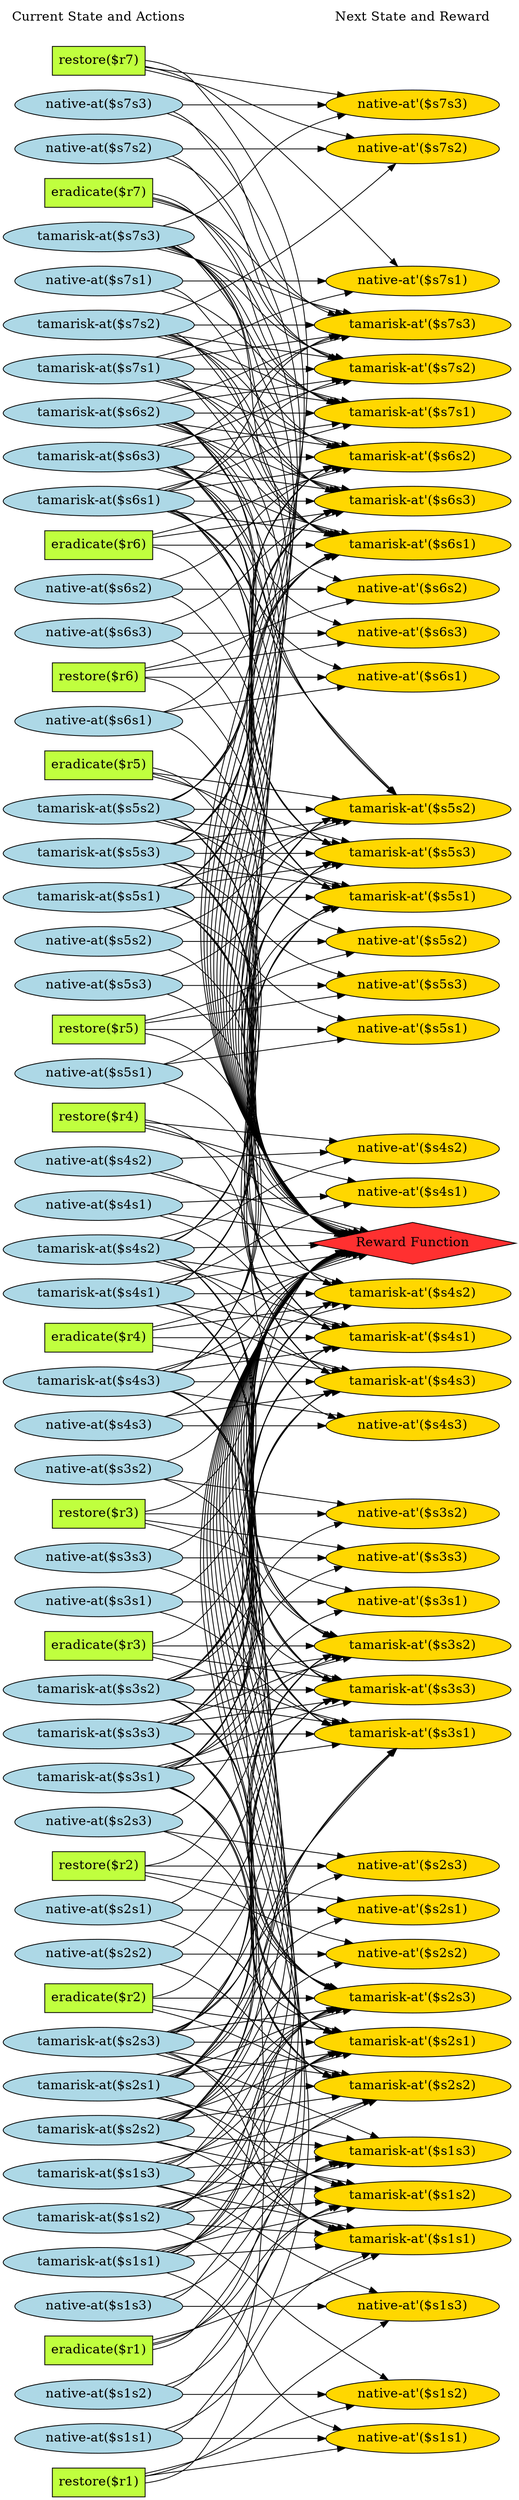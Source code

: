 digraph G {
	graph [bb="0,0,588.92,3089",
		fontname=Helvetica,
		fontsize=16,
		rankdir=LR,
		ranksep=2.00,
		ratio=auto,
		size=600
	];
	node [fontsize=16,
		label="\N"
	];
	{
		graph [rank=same];
		"native-at($s7s1)"		 [color=black,
			fillcolor=lightblue,
			height=0.51069,
			pos="95.459,2745",
			shape=ellipse,
			style=filled,
			width=2.3374];
		"restore($r4)"		 [color=black,
			fillcolor=olivedrab1,
			height=0.5,
			pos="95.459,1326",
			shape=box,
			style=filled,
			width=1.2778];
		"tamarisk-at($s6s2)"		 [color=black,
			fillcolor=lightblue,
			height=0.51069,
			pos="95.459,2580",
			shape=ellipse,
			style=filled,
			width=2.6517];
		"tamarisk-at($s3s3)"		 [color=black,
			fillcolor=lightblue,
			height=0.51069,
			pos="95.459,1054",
			shape=ellipse,
			style=filled,
			width=2.6517];
		"eradicate($r4)"		 [color=black,
			fillcolor=olivedrab1,
			height=0.5,
			pos="95.459,1599",
			shape=box,
			style=filled,
			width=1.4583];
		"native-at($s1s2)"		 [color=black,
			fillcolor=lightblue,
			height=0.51069,
			pos="95.459,127",
			shape=ellipse,
			style=filled,
			width=2.3374];
		"native-at($s4s1)"		 [color=black,
			fillcolor=lightblue,
			height=0.51069,
			pos="95.459,1380",
			shape=ellipse,
			style=filled,
			width=2.3374];
		"native-at($s6s3)"		 [color=black,
			fillcolor=lightblue,
			height=0.51069,
			pos="95.459,2307",
			shape=ellipse,
			style=filled,
			width=2.3374];
		"restore($r5)"		 [color=black,
			fillcolor=olivedrab1,
			height=0.5,
			pos="95.459,1817",
			shape=box,
			style=filled,
			width=1.2778];
		"tamarisk-at($s6s3)"		 [color=black,
			fillcolor=lightblue,
			height=0.51069,
			pos="95.459,2525",
			shape=ellipse,
			style=filled,
			width=2.6517];
		"tamarisk-at($s1s1)"		 [color=black,
			fillcolor=lightblue,
			height=0.51069,
			pos="95.459,290",
			shape=ellipse,
			style=filled,
			width=2.6517];
		"tamarisk-at($s4s1)"		 [color=black,
			fillcolor=lightblue,
			height=0.51069,
			pos="95.459,1490",
			shape=ellipse,
			style=filled,
			width=2.6517];
		"eradicate($r5)"		 [color=black,
			fillcolor=olivedrab1,
			height=0.5,
			pos="95.459,1980",
			shape=box,
			style=filled,
			width=1.4583];
		"native-at($s1s3)"		 [color=black,
			fillcolor=lightblue,
			height=0.51069,
			pos="95.459,235",
			shape=ellipse,
			style=filled,
			width=2.3374];
		"native-at($s4s2)"		 [color=black,
			fillcolor=lightblue,
			height=0.51069,
			pos="95.459,1435",
			shape=ellipse,
			style=filled,
			width=2.3374];
		"native-at($s6s2)"		 [color=black,
			fillcolor=lightblue,
			height=0.51069,
			pos="95.459,2362",
			shape=ellipse,
			style=filled,
			width=2.3374];
		"restore($r6)"		 [color=black,
			fillcolor=olivedrab1,
			height=0.5,
			pos="95.459,2253",
			shape=box,
			style=filled,
			width=1.2778];
		"tamarisk-at($s5s3)"		 [color=black,
			fillcolor=lightblue,
			height=0.51069,
			pos="95.459,2144",
			shape=ellipse,
			style=filled,
			width=2.6517];
		"Current State and Actions"		 [color=black,
			fillcolor=white,
			height=0.5,
			pos="95.459,3071",
			shape=plaintext,
			style=bold,
			width=2.5139];
		"tamarisk-at($s3s1)"		 [color=black,
			fillcolor=lightblue,
			height=0.51069,
			pos="95.459,999",
			shape=ellipse,
			style=filled,
			width=2.6517];
		"native-at($s3s2)"		 [color=black,
			fillcolor=lightblue,
			height=0.51069,
			pos="95.459,1272",
			shape=ellipse,
			style=filled,
			width=2.3374];
		"eradicate($r2)"		 [color=black,
			fillcolor=olivedrab1,
			height=0.5,
			pos="95.459,619",
			shape=box,
			style=filled,
			width=1.4583];
		"native-at($s6s1)"		 [color=black,
			fillcolor=lightblue,
			height=0.51069,
			pos="95.459,2199",
			shape=ellipse,
			style=filled,
			width=2.3374];
		"restore($r7)"		 [color=black,
			fillcolor=olivedrab1,
			height=0.5,
			pos="95.459,3017",
			shape=box,
			style=filled,
			width=1.2778];
		"tamarisk-at($s6s1)"		 [color=black,
			fillcolor=lightblue,
			height=0.51069,
			pos="95.459,2470",
			shape=ellipse,
			style=filled,
			width=2.6517];
		"tamarisk-at($s3s2)"		 [color=black,
			fillcolor=lightblue,
			height=0.51069,
			pos="95.459,1217",
			shape=ellipse,
			style=filled,
			width=2.6517];
		"native-at($s1s1)"		 [color=black,
			fillcolor=lightblue,
			height=0.51069,
			pos="95.459,72",
			shape=ellipse,
			style=filled,
			width=2.3374];
		"native-at($s3s3)"		 [color=black,
			fillcolor=lightblue,
			height=0.51069,
			pos="95.459,1109",
			shape=ellipse,
			style=filled,
			width=2.3374];
		"eradicate($r3)"		 [color=black,
			fillcolor=olivedrab1,
			height=0.5,
			pos="95.459,1163",
			shape=box,
			style=filled,
			width=1.4583];
		"tamarisk-at($s7s3)"		 [color=black,
			fillcolor=lightblue,
			height=0.51069,
			pos="95.459,2800",
			shape=ellipse,
			style=filled,
			width=2.6517];
		"tamarisk-at($s5s1)"		 [color=black,
			fillcolor=lightblue,
			height=0.51069,
			pos="95.459,2034",
			shape=ellipse,
			style=filled,
			width=2.6517];
		"tamarisk-at($s2s1)"		 [color=black,
			fillcolor=lightblue,
			height=0.51069,
			pos="95.459,510",
			shape=ellipse,
			style=filled,
			width=2.6517];
		"tamarisk-at($s2s2)"		 [color=black,
			fillcolor=lightblue,
			height=0.51069,
			pos="95.459,565",
			shape=ellipse,
			style=filled,
			width=2.6517];
		"native-at($s2s3)"		 [color=black,
			fillcolor=lightblue,
			height=0.51069,
			pos="95.459,673",
			shape=ellipse,
			style=filled,
			width=2.3374];
		"native-at($s5s2)"		 [color=black,
			fillcolor=lightblue,
			height=0.51069,
			pos="95.459,1871",
			shape=ellipse,
			style=filled,
			width=2.3374];
		"tamarisk-at($s5s2)"		 [color=black,
			fillcolor=lightblue,
			height=0.51069,
			pos="95.459,2089",
			shape=ellipse,
			style=filled,
			width=2.6517];
		"tamarisk-at($s2s3)"		 [color=black,
			fillcolor=lightblue,
			height=0.51069,
			pos="95.459,455",
			shape=ellipse,
			style=filled,
			width=2.6517];
		"native-at($s3s1)"		 [color=black,
			fillcolor=lightblue,
			height=0.51069,
			pos="95.459,944",
			shape=ellipse,
			style=filled,
			width=2.3374];
		"native-at($s5s3)"		 [color=black,
			fillcolor=lightblue,
			height=0.51069,
			pos="95.459,1926",
			shape=ellipse,
			style=filled,
			width=2.3374];
		"eradicate($r1)"		 [color=black,
			fillcolor=olivedrab1,
			height=0.5,
			pos="95.459,181",
			shape=box,
			style=filled,
			width=1.4583];
		"native-at($s7s3)"		 [color=black,
			fillcolor=lightblue,
			height=0.51069,
			pos="95.459,2963",
			shape=ellipse,
			style=filled,
			width=2.3374];
		"restore($r2)"		 [color=black,
			fillcolor=olivedrab1,
			height=0.5,
			pos="95.459,782",
			shape=box,
			style=filled,
			width=1.2778];
		"tamarisk-at($s7s1)"		 [color=black,
			fillcolor=lightblue,
			height=0.51069,
			pos="95.459,2635",
			shape=ellipse,
			style=filled,
			width=2.6517];
		"tamarisk-at($s4s2)"		 [color=black,
			fillcolor=lightblue,
			height=0.51069,
			pos="95.459,1545",
			shape=ellipse,
			style=filled,
			width=2.6517];
		"tamarisk-at($s1s2)"		 [color=black,
			fillcolor=lightblue,
			height=0.51069,
			pos="95.459,345",
			shape=ellipse,
			style=filled,
			width=2.6517];
		"tamarisk-at($s1s3)"		 [color=black,
			fillcolor=lightblue,
			height=0.51069,
			pos="95.459,400",
			shape=ellipse,
			style=filled,
			width=2.6517];
		"eradicate($r6)"		 [color=black,
			fillcolor=olivedrab1,
			height=0.5,
			pos="95.459,2416",
			shape=box,
			style=filled,
			width=1.4583];
		"native-at($s2s1)"		 [color=black,
			fillcolor=lightblue,
			height=0.51069,
			pos="95.459,728",
			shape=ellipse,
			style=filled,
			width=2.3374];
		"native-at($s4s3)"		 [color=black,
			fillcolor=lightblue,
			height=0.51069,
			pos="95.459,1708",
			shape=ellipse,
			style=filled,
			width=2.3374];
		"restore($r1)"		 [color=black,
			fillcolor=olivedrab1,
			height=0.5,
			pos="95.459,18",
			shape=box,
			style=filled,
			width=1.2778];
		"restore($r3)"		 [color=black,
			fillcolor=olivedrab1,
			height=0.5,
			pos="95.459,890",
			shape=box,
			style=filled,
			width=1.2778];
		"native-at($s7s2)"		 [color=black,
			fillcolor=lightblue,
			height=0.51069,
			pos="95.459,2908",
			shape=ellipse,
			style=filled,
			width=2.3374];
		"tamarisk-at($s7s2)"		 [color=black,
			fillcolor=lightblue,
			height=0.51069,
			pos="95.459,2690",
			shape=ellipse,
			style=filled,
			width=2.6517];
		"tamarisk-at($s4s3)"		 [color=black,
			fillcolor=lightblue,
			height=0.51069,
			pos="95.459,1653",
			shape=ellipse,
			style=filled,
			width=2.6517];
		"native-at($s2s2)"		 [color=black,
			fillcolor=lightblue,
			height=0.51069,
			pos="95.459,836",
			shape=ellipse,
			style=filled,
			width=2.3374];
		"eradicate($r7)"		 [color=black,
			fillcolor=olivedrab1,
			height=0.5,
			pos="95.459,2854",
			shape=box,
			style=filled,
			width=1.4583];
		"native-at($s5s1)"		 [color=black,
			fillcolor=lightblue,
			height=0.51069,
			pos="95.459,1763",
			shape=ellipse,
			style=filled,
			width=2.3374];
	}
	{
		graph [rank=same];
		"native-at'($s4s2)"		 [color=black,
			fillcolor=gold1,
			height=0.51069,
			pos="461.92,1419",
			shape=ellipse,
			style=filled,
			width=2.3963];
		"native-at'($s7s1)"		 [color=black,
			fillcolor=gold1,
			height=0.51069,
			pos="461.92,2746",
			shape=ellipse,
			style=filled,
			width=2.3963];
		"Next State and Reward"		 [color=black,
			fillcolor=white,
			height=0.5,
			pos="461.92,3071",
			shape=plaintext,
			style=bold,
			width=2.25];
		"native-at'($s1s3)"		 [color=black,
			fillcolor=gold1,
			height=0.51069,
			pos="461.92,235",
			shape=ellipse,
			style=filled,
			width=2.3963];
		"tamarisk-at'($s2s3)"		 [color=black,
			fillcolor=gold1,
			height=0.51069,
			pos="461.92,508",
			shape=ellipse,
			style=filled,
			width=2.7106];
		"tamarisk-at'($s5s2)"		 [color=black,
			fillcolor=gold1,
			height=0.51069,
			pos="461.92,2036",
			shape=ellipse,
			style=filled,
			width=2.7106];
		"native-at'($s4s3)"		 [color=black,
			fillcolor=gold1,
			height=0.51069,
			pos="461.92,1708",
			shape=ellipse,
			style=filled,
			width=2.3963];
		"native-at'($s7s2)"		 [color=black,
			fillcolor=gold1,
			height=0.51069,
			pos="461.92,2908",
			shape=ellipse,
			style=filled,
			width=2.3963];
		"tamarisk-at'($s3s1)"		 [color=black,
			fillcolor=gold1,
			height=0.51069,
			pos="461.92,1054",
			shape=ellipse,
			style=filled,
			width=2.7106];
		"tamarisk-at'($s5s3)"		 [color=black,
			fillcolor=gold1,
			height=0.51069,
			pos="461.92,2091",
			shape=ellipse,
			style=filled,
			width=2.7106];
		"native-at'($s2s1)"		 [color=black,
			fillcolor=gold1,
			height=0.51069,
			pos="461.92,728",
			shape=ellipse,
			style=filled,
			width=2.3963];
		"native-at'($s3s3)"		 [color=black,
			fillcolor=gold1,
			height=0.51069,
			pos="461.92,999",
			shape=ellipse,
			style=filled,
			width=2.3963];
		"native-at'($s6s2)"		 [color=black,
			fillcolor=gold1,
			height=0.51069,
			pos="461.92,2361",
			shape=ellipse,
			style=filled,
			width=2.3963];
		"tamarisk-at'($s3s2)"		 [color=black,
			fillcolor=gold1,
			height=0.51069,
			pos="461.92,1164",
			shape=ellipse,
			style=filled,
			width=2.7106];
		"native-at'($s1s1)"		 [color=black,
			fillcolor=gold1,
			height=0.51069,
			pos="461.92,72",
			shape=ellipse,
			style=filled,
			width=2.3963];
		"tamarisk-at'($s6s1)"		 [color=black,
			fillcolor=gold1,
			height=0.51069,
			pos="461.92,2416",
			shape=ellipse,
			style=filled,
			width=2.7106];
		"native-at'($s6s3)"		 [color=black,
			fillcolor=gold1,
			height=0.51069,
			pos="461.92,2306",
			shape=ellipse,
			style=filled,
			width=2.3963];
		"tamarisk-at'($s1s1)"		 [color=black,
			fillcolor=gold1,
			height=0.51069,
			pos="461.92,316",
			shape=ellipse,
			style=filled,
			width=2.7106];
		"tamarisk-at'($s6s2)"		 [color=black,
			fillcolor=gold1,
			height=0.51069,
			pos="461.92,2526",
			shape=ellipse,
			style=filled,
			width=2.7106];
		"native-at'($s4s1)"		 [color=black,
			fillcolor=gold1,
			height=0.51069,
			pos="461.92,1364",
			shape=ellipse,
			style=filled,
			width=2.3963];
		"tamarisk-at'($s3s3)"		 [color=black,
			fillcolor=gold1,
			height=0.51069,
			pos="461.92,1109",
			shape=ellipse,
			style=filled,
			width=2.7106];
		"native-at'($s1s2)"		 [color=black,
			fillcolor=gold1,
			height=0.51069,
			pos="461.92,127",
			shape=ellipse,
			style=filled,
			width=2.3963];
		"native-at'($s5s3)"		 [color=black,
			fillcolor=gold1,
			height=0.51069,
			pos="461.92,1926",
			shape=ellipse,
			style=filled,
			width=2.3963];
		"tamarisk-at'($s1s2)"		 [color=black,
			fillcolor=gold1,
			height=0.51069,
			pos="461.92,371",
			shape=ellipse,
			style=filled,
			width=2.7106];
		"Reward Function"		 [color=black,
			fillcolor=firebrick1,
			height=0.72222,
			pos="461.92,1481",
			shape=diamond,
			style=filled,
			width=3.5278];
		"tamarisk-at'($s6s3)"		 [color=black,
			fillcolor=gold1,
			height=0.51069,
			pos="461.92,2471",
			shape=ellipse,
			style=filled,
			width=2.7106];
		"tamarisk-at'($s4s1)"		 [color=black,
			fillcolor=gold1,
			height=0.51069,
			pos="461.92,1543",
			shape=ellipse,
			style=filled,
			width=2.7106];
		"native-at'($s3s1)"		 [color=black,
			fillcolor=gold1,
			height=0.51069,
			pos="461.92,944",
			shape=ellipse,
			style=filled,
			width=2.3963];
		"native-at'($s6s1)"		 [color=black,
			fillcolor=gold1,
			height=0.51069,
			pos="461.92,2251",
			shape=ellipse,
			style=filled,
			width=2.3963];
		"tamarisk-at'($s1s3)"		 [color=black,
			fillcolor=gold1,
			height=0.51069,
			pos="461.92,426",
			shape=ellipse,
			style=filled,
			width=2.7106];
		"native-at'($s3s2)"		 [color=black,
			fillcolor=gold1,
			height=0.51069,
			pos="461.92,1219",
			shape=ellipse,
			style=filled,
			width=2.3963];
		"tamarisk-at'($s4s2)"		 [color=black,
			fillcolor=gold1,
			height=0.51069,
			pos="461.92,1598",
			shape=ellipse,
			style=filled,
			width=2.7106];
		"tamarisk-at'($s7s1)"		 [color=black,
			fillcolor=gold1,
			height=0.51069,
			pos="461.92,2581",
			shape=ellipse,
			style=filled,
			width=2.7106];
		"native-at'($s5s1)"		 [color=black,
			fillcolor=gold1,
			height=0.51069,
			pos="461.92,1816",
			shape=ellipse,
			style=filled,
			width=2.3963];
		"native-at'($s7s3)"		 [color=black,
			fillcolor=gold1,
			height=0.51069,
			pos="461.92,2963",
			shape=ellipse,
			style=filled,
			width=2.3963];
		"tamarisk-at'($s2s1)"		 [color=black,
			fillcolor=gold1,
			height=0.51069,
			pos="461.92,563",
			shape=ellipse,
			style=filled,
			width=2.7106];
		"tamarisk-at'($s7s2)"		 [color=black,
			fillcolor=gold1,
			height=0.51069,
			pos="461.92,2636",
			shape=ellipse,
			style=filled,
			width=2.7106];
		"tamarisk-at'($s4s3)"		 [color=black,
			fillcolor=gold1,
			height=0.51069,
			pos="461.92,1653",
			shape=ellipse,
			style=filled,
			width=2.7106];
		"native-at'($s2s2)"		 [color=black,
			fillcolor=gold1,
			height=0.51069,
			pos="461.92,783",
			shape=ellipse,
			style=filled,
			width=2.3963];
		"native-at'($s5s2)"		 [color=black,
			fillcolor=gold1,
			height=0.51069,
			pos="461.92,1871",
			shape=ellipse,
			style=filled,
			width=2.3963];
		"tamarisk-at'($s2s2)"		 [color=black,
			fillcolor=gold1,
			height=0.51069,
			pos="461.92,618",
			shape=ellipse,
			style=filled,
			width=2.7106];
		"tamarisk-at'($s7s3)"		 [color=black,
			fillcolor=gold1,
			height=0.51069,
			pos="461.92,2691",
			shape=ellipse,
			style=filled,
			width=2.7106];
		"tamarisk-at'($s5s1)"		 [color=black,
			fillcolor=gold1,
			height=0.51069,
			pos="461.92,1981",
			shape=ellipse,
			style=filled,
			width=2.7106];
		"native-at'($s2s3)"		 [color=black,
			fillcolor=gold1,
			height=0.51069,
			pos="461.92,673",
			shape=ellipse,
			style=filled,
			width=2.3963];
	}
	"native-at($s7s1)" -> "native-at'($s7s1)"	 [color=black,
		pos="e,375.59,2745.8 179.62,2745.2 234.91,2745.4 307.69,2745.6 365.37,2745.7",
		style=solid];
	"native-at($s7s1)" -> "Reward Function"	 [pos="e,376.69,1489.7 166.14,2734.7 175.59,2730.5 184.3,2724.8 190.92,2717 537.65,2306.2 -15.34,1923.8 334.92,1516 343.58,1505.9 354.88,\
1498.6 367.15,1493.3"];
	"native-at($s7s1)" -> "tamarisk-at'($s7s1)"	 [color=black,
		pos="e,384.92,2592.4 153.66,2731.6 166.26,2727.7 179.3,2722.8 190.92,2717 262.39,2681.1 262.24,2642.4 334.92,2609 347.45,2603.2 361.24,\
2598.6 374.96,2594.9",
		style=solid];
	"restore($r4)" -> "native-at'($s4s2)"	 [color=black,
		pos="e,400.22,1406.1 141.56,1339 189.39,1352.6 267.23,1374.3 334.92,1391 352.81,1395.4 372.22,1399.9 390.32,1403.9",
		style=solid];
	"restore($r4)" -> "native-at'($s4s3)"	 [color=black,
		pos="e,380.51,1701.8 141.71,1330.7 158.76,1334.4 177.29,1341.1 190.92,1353 310.6,1457.4 212.17,1579.2 334.92,1680 345.27,1688.5 357.66,\
1694.6 370.56,1698.8",
		style=solid];
	"restore($r4)" -> "native-at'($s4s1)"	 [color=black,
		pos="e,384.18,1356 141.51,1330.7 199.36,1336.7 300.97,1347.3 374.07,1354.9",
		style=solid];
	"restore($r4)" -> "Reward Function"	 [pos="e,399.05,1467.8 141.64,1336 157.58,1340.3 175.39,1346 190.92,1353 260.3,1384.5 265.42,1414.8 334.92,1446 352.03,1453.7 371.23,1460.1 \
389.38,1465.2"];
	"tamarisk-at($s6s2)" -> "tamarisk-at'($s5s2)"	 [color=black,
		pos="e,371.97,2043.2 167.42,2567.6 176.12,2563.7 184.27,2558.7 190.92,2552 350.72,2392 169.65,2218.4 334.92,2064 342.88,2056.6 352.36,\
2050.9 362.5,2046.7",
		style=solid];
	"tamarisk-at($s6s2)" -> "tamarisk-at'($s5s3)"	 [color=black,
		pos="e,439.84,2109 165.22,2567.4 174.56,2563.6 183.48,2558.6 190.92,2552 310.33,2446.7 246.87,2356.6 334.92,2224 362.78,2182 404.39,2141.1 \
432.07,2116",
		style=solid];
	"tamarisk-at($s6s2)" -> "native-at'($s6s2)"	 [color=black,
		pos="e,385.71,2369.7 160.58,2566.3 171.17,2562.6 181.69,2557.9 190.92,2552 272.42,2500 251.66,2438.1 334.92,2389 347.39,2381.6 361.58,\
2376.2 375.84,2372.2",
		style=solid];
	"tamarisk-at($s6s2)" -> "tamarisk-at'($s6s1)"	 [color=black,
		pos="e,384.92,2427.4 156.65,2565.7 168.31,2561.9 180.22,2557.4 190.92,2552 262.39,2516.1 262.24,2477.4 334.92,2444 347.45,2438.2 361.24,\
2433.6 374.96,2429.9",
		style=solid];
	"tamarisk-at($s6s2)" -> "tamarisk-at'($s6s2)"	 [color=black,
		pos="e,384.69,2537.3 171.53,2568.9 230.55,2560.1 312.83,2547.9 374.58,2538.8",
		style=solid];
	"tamarisk-at($s6s2)" -> "Reward Function"	 [pos="e,377.19,1489.7 169.3,2568.1 177.49,2564.1 185.01,2558.9 190.92,2552 494.07,2199.6 28.747,1865.8 334.92,1516 343.74,1505.9 355.18,\
1498.6 367.56,1493.4"];
	"tamarisk-at($s6s2)" -> "tamarisk-at'($s6s3)"	 [color=black,
		pos="e,393.79,2484.2 150.1,2564.8 163.48,2560.8 177.77,2556.4 190.92,2552 255.65,2530.5 269.49,2518.2 334.92,2499 350.59,2494.4 367.55,\
2490.1 383.79,2486.4",
		style=solid];
	"tamarisk-at($s6s2)" -> "tamarisk-at'($s7s1)"	 [color=black,
		pos="e,364.05,2580.7 191.27,2580.3 241.09,2580.4 302.35,2580.6 353.88,2580.7",
		style=solid];
	"tamarisk-at($s6s2)" -> "tamarisk-at'($s7s2)"	 [color=black,
		pos="e,385.89,2624.5 170.65,2591.4 230.09,2600.5 313.54,2613.4 375.71,2622.9",
		style=solid];
	"tamarisk-at($s6s2)" -> "tamarisk-at'($s7s3)"	 [color=black,
		pos="e,393.1,2677.8 150.14,2595.1 163.52,2599.1 177.8,2603.6 190.92,2608 255.81,2630 269.3,2643.3 334.92,2663 350.38,2667.6 367.12,2671.9 \
383.19,2675.6",
		style=solid];
	"tamarisk-at($s6s2)" -> "tamarisk-at'($s5s1)"	 [color=black,
		pos="e,371.42,1988.1 167.59,2567.8 176.27,2563.9 184.36,2558.7 190.92,2552 364.89,2372.9 154.83,2181.9 334.92,2009 342.72,2001.5 352.05,\
1995.9 362.06,1991.6",
		style=solid];
	"tamarisk-at($s3s3)" -> "tamarisk-at'($s2s3)"	 [color=black,
		pos="e,371.96,515.2 167.42,1041.6 176.13,1037.8 184.27,1032.7 190.92,1026 351.23,865.31 169.12,691.02 334.92,536 342.88,528.56 352.36,\
522.94 362.49,518.71",
		style=solid];
	"tamarisk-at($s3s3)" -> "tamarisk-at'($s3s1)"	 [color=black,
		pos="e,364.05,1054 191.27,1054 241.09,1054 302.35,1054 353.88,1054",
		style=solid];
	"tamarisk-at($s3s3)" -> "native-at'($s3s3)"	 [color=black,
		pos="e,391.02,1009.5 171.09,1042.7 232.15,1033.5 318.31,1020.5 380.81,1011.1",
		style=solid];
	"tamarisk-at($s3s3)" -> "tamarisk-at'($s3s2)"	 [color=black,
		pos="e,393.45,1150.8 150.12,1069.2 163.5,1073.2 177.78,1077.6 190.92,1082 255.73,1103.7 269.4,1116.5 334.92,1136 350.48,1140.6 367.33,\
1144.9 383.49,1148.6",
		style=solid];
	"tamarisk-at($s3s3)" -> "tamarisk-at'($s3s3)"	 [color=black,
		pos="e,385.13,1097.6 171.09,1065.3 230.27,1074.2 313.05,1086.7 374.99,1096",
		style=solid];
	"tamarisk-at($s3s3)" -> "Reward Function"	 [pos="e,382.63,1471.1 165.92,1066.5 175.05,1070.4 183.73,1075.4 190.92,1082 319.26,1199.5 205.57,1329.7 334.92,1446 345.75,1455.7 359.08,\
1462.8 372.96,1467.9"];
	"tamarisk-at($s3s3)" -> "tamarisk-at'($s4s1)"	 [color=black,
		pos="e,371.31,1535.9 166.74,1066.4 175.65,1070.2 184.04,1075.3 190.92,1082 336.92,1223.4 183.58,1380.4 334.92,1516 342.75,1523 351.94,\
1528.4 361.75,1532.4",
		style=solid];
	"tamarisk-at($s3s3)" -> "tamarisk-at'($s4s2)"	 [color=black,
		pos="e,371.97,1590.8 167.42,1066.4 176.12,1070.3 184.27,1075.3 190.92,1082 350.72,1242 169.65,1415.6 334.92,1570 342.88,1577.4 352.36,\
1583.1 362.5,1587.3",
		style=solid];
	"tamarisk-at($s3s3)" -> "tamarisk-at'($s2s1)"	 [color=black,
		pos="e,372.56,570.4 166.74,1041.6 175.65,1037.8 184.04,1032.7 190.92,1026 337.17,884.28 183.83,727.55 334.92,591 343.07,583.64 352.71,\
578.07 362.98,573.87",
		style=solid];
	"tamarisk-at($s3s3)" -> "tamarisk-at'($s4s3)"	 [color=black,
		pos="e,371.42,1645.9 167.59,1066.2 176.27,1070.1 184.36,1075.3 190.92,1082 364.89,1261.1 154.83,1452.1 334.92,1625 342.72,1632.5 352.05,\
1638.1 362.06,1642.4",
		style=solid];
	"tamarisk-at($s3s3)" -> "tamarisk-at'($s2s2)"	 [color=black,
		pos="e,373.23,625.68 166,1041.6 175.13,1037.7 183.77,1032.6 190.92,1026 323.27,903.11 198.38,764.22 334.92,646 343.28,638.76 353.11,633.27 \
363.52,629.12",
		style=solid];
	"eradicate($r4)" -> "Reward Function"	 [pos="e,404.73,1495.3 148.2,1585.1 162.15,1581.2 177.18,1576.6 190.92,1572 256,1550.1 269.76,1537.7 334.92,1516 354.27,1509.6 375.55,1503.3 \
395.03,1498"];
	"eradicate($r4)" -> "tamarisk-at'($s4s1)"	 [color=black,
		pos="e,385.85,1554.5 148.29,1591 207.48,1581.9 305.22,1566.9 375.67,1556.1",
		style=solid];
	"eradicate($r4)" -> "tamarisk-at'($s4s2)"	 [color=black,
		pos="e,364.08,1598.3 148.29,1598.9 201.57,1598.7 286.06,1598.5 353.79,1598.3",
		style=solid];
	"eradicate($r4)" -> "tamarisk-at'($s4s3)"	 [color=black,
		pos="e,384.5,1641.7 148.29,1606.7 207.11,1615.4 303.98,1629.7 374.33,1640.2",
		style=solid];
	"native-at($s1s2)" -> "native-at'($s1s2)"	 [color=black,
		pos="e,375.59,127 179.62,127 234.91,127 307.69,127 365.37,127",
		style=solid];
	"native-at($s1s2)" -> "tamarisk-at'($s1s2)"	 [color=black,
		pos="e,378.29,361.35 159.96,139.05 170.84,142.78 181.62,147.65 190.92,154 278.13,213.55 245.97,286.08 334.92,343 345.2,349.58 356.8,354.62 \
368.7,358.49",
		style=solid];
	"native-at($s1s2)" -> "Reward Function"	 [pos="e,376.61,1472.4 167.11,136.91 176.19,140.93 184.53,146.44 190.92,154 563.88,595.28 -39.687,1006.1 334.92,1446 343.54,1456.1 354.81,\
1463.4 367.07,1468.7"];
	"native-at($s4s1)" -> "native-at'($s4s1)"	 [color=black,
		pos="e,377.19,1367.7 178.25,1376.4 234.18,1374 308.47,1370.7 366.85,1368.1",
		style=solid];
	"native-at($s4s1)" -> "Reward Function"	 [pos="e,407.19,1466.1 148.29,1394.4 213.89,1412.5 326.83,1443.8 397.51,1463.4"];
	"native-at($s4s1)" -> "tamarisk-at'($s4s1)"	 [color=black,
		pos="e,383.59,1531.9 153.66,1393.4 166.26,1397.3 179.3,1402.2 190.92,1408 262.39,1443.9 262.11,1482.8 334.92,1516 347.12,1521.6 360.52,\
1526 373.89,1529.5",
		style=solid];
	"native-at($s6s3)" -> "native-at'($s6s3)"	 [color=black,
		pos="e,375.59,2306.2 179.62,2306.8 234.91,2306.6 307.69,2306.4 365.37,2306.3",
		style=solid];
	"native-at($s6s3)" -> "Reward Function"	 [pos="e,378.3,1489.9 166.13,2296.9 175.47,2292.9 184.14,2287.4 190.92,2280 423.74,2024.7 101.15,1770.4 334.92,1516 344.19,1505.9 356.09,\
1498.6 368.87,1493.4"];
	"native-at($s6s3)" -> "tamarisk-at'($s6s3)"	 [color=black,
		pos="e,384.92,2459.6 153.66,2320.4 166.26,2324.3 179.3,2329.2 190.92,2335 262.39,2370.9 262.24,2409.6 334.92,2443 347.45,2448.8 361.24,\
2453.4 374.96,2457.1",
		style=solid];
	"restore($r5)" -> "native-at'($s5s3)"	 [color=black,
		pos="e,397.34,1913.7 141.85,1829.2 157.48,1833.6 175.05,1838.8 190.92,1844 255.83,1865.4 269.4,1878.5 334.92,1898 351.71,1903 369.99,\
1907.5 387.29,1911.5",
		style=solid];
	"restore($r5)" -> "Reward Function"	 [pos="e,385.17,1491.4 141.78,1811.7 158.64,1807.9 177.02,1801.3 190.92,1790 297.66,1703.2 227.86,1602.4 334.92,1516 346.73,1506.5 360.97,\
1499.5 375.56,1494.5"];
	"restore($r5)" -> "native-at'($s5s1)"	 [color=black,
		pos="e,375.35,1816.2 141.51,1816.9 197.08,1816.7 293.05,1816.5 365.32,1816.3",
		style=solid];
	"restore($r5)" -> "native-at'($s5s2)"	 [color=black,
		pos="e,390.68,1860.6 141.51,1823.7 201.09,1832.5 307.08,1848.2 380.54,1859.1",
		style=solid];
	"tamarisk-at($s6s3)" -> "tamarisk-at'($s5s2)"	 [color=black,
		pos="e,372.57,2043.4 166.73,2512.6 175.64,2508.7 184.04,2503.7 190.92,2497 336.66,2356 184.36,2199.9 334.92,2064 343.07,2056.6 352.72,\
2051.1 362.99,2046.9",
		style=solid];
	"tamarisk-at($s6s3)" -> "tamarisk-at'($s5s3)"	 [color=black,
		pos="e,440.34,2109.3 164.32,2512.1 173.89,2508.3 183.12,2503.4 190.92,2497 297,2410 255,2335.5 334.92,2224 364.26,2183.1 405.52,2141.9 \
432.72,2116.4",
		style=solid];
	"tamarisk-at($s6s3)" -> "tamarisk-at'($s6s1)"	 [color=black,
		pos="e,393.79,2429.2 150.1,2509.8 163.48,2505.8 177.77,2501.4 190.92,2497 255.65,2475.5 269.49,2463.2 334.92,2444 350.59,2439.4 367.55,\
2435.1 383.79,2431.4",
		style=solid];
	"tamarisk-at($s6s3)" -> "native-at'($s6s3)"	 [color=black,
		pos="e,385.71,2314.7 160.58,2511.3 171.17,2507.6 181.69,2502.9 190.92,2497 272.42,2445 251.66,2383.1 334.92,2334 347.39,2326.6 361.58,\
2321.2 375.84,2317.2",
		style=solid];
	"tamarisk-at($s6s3)" -> "tamarisk-at'($s6s2)"	 [color=black,
		pos="e,364.05,2525.7 191.27,2525.3 241.09,2525.4 302.35,2525.6 353.88,2525.7",
		style=solid];
	"tamarisk-at($s6s3)" -> "Reward Function"	 [pos="e,377.27,1489.8 169.25,2513 177.45,2509.1 184.98,2503.9 190.92,2497 479.56,2164 43.42,1846.5 334.92,1516 343.77,1506 355.24,1498.7 \
367.63,1493.4"];
	"tamarisk-at($s6s3)" -> "tamarisk-at'($s6s3)"	 [color=black,
		pos="e,384.69,2482.3 171.53,2513.9 230.55,2505.1 312.83,2492.9 374.58,2483.8",
		style=solid];
	"tamarisk-at($s6s3)" -> "tamarisk-at'($s7s1)"	 [color=black,
		pos="e,385.89,2569.5 170.65,2536.4 230.09,2545.5 313.54,2558.4 375.71,2567.9",
		style=solid];
	"tamarisk-at($s6s3)" -> "tamarisk-at'($s7s2)"	 [color=black,
		pos="e,393.1,2622.8 150.14,2540.1 163.52,2544.1 177.8,2548.6 190.92,2553 255.81,2575 269.3,2588.3 334.92,2608 350.38,2612.6 367.12,2616.9 \
383.19,2620.6",
		style=solid];
	"tamarisk-at($s6s3)" -> "tamarisk-at'($s7s3)"	 [color=black,
		pos="e,384.87,2679.7 156.69,2539.3 168.35,2543 180.25,2547.6 190.92,2553 262.71,2589.5 261.9,2629 334.92,2663 347.43,2668.8 361.2,2673.5 \
374.92,2677.1",
		style=solid];
	"tamarisk-at($s6s3)" -> "tamarisk-at'($s5s1)"	 [color=black,
		pos="e,371.97,1988.2 167.42,2512.6 176.12,2508.7 184.27,2503.7 190.92,2497 350.72,2337 169.65,2163.4 334.92,2009 342.88,2001.6 352.36,\
1995.9 362.5,1991.7",
		style=solid];
	"tamarisk-at($s1s1)" -> "tamarisk-at'($s2s3)"	 [color=black,
		pos="e,414.08,491.96 158.64,303.93 169.77,307.66 180.98,312.3 190.92,318 267.02,361.64 261.65,404.75 334.92,453 356.37,467.13 382.06,\
479.1 404.62,488.23",
		style=solid];
	"tamarisk-at($s1s1)" -> "native-at'($s1s1)"	 [color=black,
		pos="e,385.73,80.702 160.07,276.46 170.83,272.7 181.54,267.96 190.92,262 272.22,210.33 251.87,148.82 334.92,100 347.4,92.665 361.6,87.249 \
375.86,83.25",
		style=solid];
	"tamarisk-at($s1s1)" -> "tamarisk-at'($s1s1)"	 [color=black,
		pos="e,370.24,309.53 185.15,296.33 238.01,300.1 305.28,304.9 360.15,308.81",
		style=solid];
	"tamarisk-at($s1s1)" -> "tamarisk-at'($s1s2)"	 [color=black,
		pos="e,398.02,357.02 158.7,303.83 222.22,317.95 320.77,339.85 387.93,354.78",
		style=solid];
	"tamarisk-at($s1s1)" -> "Reward Function"	 [pos="e,377.09,1472.3 169.37,301.87 177.56,305.85 185.05,311.09 190.92,318 518.36,702.99 4.1753,1063.8 334.92,1446 343.68,1456.1 355.09,\
1463.4 367.46,1468.7"];
	"tamarisk-at($s1s1)" -> "tamarisk-at'($s1s3)"	 [color=black,
		pos="e,388.9,413.74 153.61,304.75 166.09,308.57 179.09,313.03 190.92,318 258.42,346.35 266.47,372.01 334.92,398 348.92,403.32 364.21,\
407.77 379.15,411.44",
		style=solid];
	"tamarisk-at($s1s1)" -> "tamarisk-at'($s2s1)"	 [color=black,
		pos="e,377.19,553.83 162.78,303.19 172.77,306.96 182.53,311.8 190.92,318 284,386.8 239.51,469.47 334.92,535 344.73,541.74 355.9,546.89 \
367.43,550.81",
		style=solid];
	"tamarisk-at($s1s1)" -> "tamarisk-at'($s2s2)"	 [color=black,
		pos="e,375.16,609.44 164.31,302.87 173.88,306.67 183.11,311.61 190.92,318 296.76,404.65 226.13,507.08 334.92,590 344.02,596.93 354.5,\
602.22 365.44,606.23",
		style=solid];
	"tamarisk-at($s4s1)" -> "tamarisk-at'($s5s2)"	 [color=black,
		pos="e,371.96,2028.8 167.42,1502.4 176.13,1506.2 184.27,1511.3 190.92,1518 351.23,1678.7 169.12,1853 334.92,2008 342.88,2015.4 352.36,\
2021.1 362.49,2025.3",
		style=solid];
	"tamarisk-at($s4s1)" -> "tamarisk-at'($s3s1)"	 [color=black,
		pos="e,373.23,1061.7 166,1477.6 175.13,1473.7 183.77,1468.6 190.92,1462 323.27,1339.1 198.38,1200.2 334.92,1082 343.28,1074.8 353.11,\
1069.3 363.52,1065.1",
		style=solid];
	"tamarisk-at($s4s1)" -> "tamarisk-at'($s5s3)"	 [color=black,
		pos="e,371.41,2083.9 167.59,1502.2 176.27,1506.1 184.37,1511.2 190.92,1518 365.41,1697.8 154.29,1889.4 334.92,2063 342.71,2070.5 352.04,\
2076.2 362.05,2080.4",
		style=solid];
	"tamarisk-at($s4s1)" -> "tamarisk-at'($s3s2)"	 [color=black,
		pos="e,375.19,1172.6 164.29,1477.1 173.87,1473.3 183.1,1468.4 190.92,1462 296.28,1376 226.63,1274.3 334.92,1192 344.03,1185.1 354.51,\
1179.8 365.46,1175.8",
		style=solid];
	"tamarisk-at($s4s1)" -> "native-at'($s4s1)"	 [color=black,
		pos="e,394.71,1375.7 152.41,1475.1 165.2,1471.2 178.64,1466.8 190.92,1462 257.26,1436.2 267.73,1415.4 334.92,1392 350.69,1386.5 367.96,\
1381.8 384.51,1378",
		style=solid];
	"tamarisk-at($s4s1)" -> "tamarisk-at'($s3s3)"	 [color=black,
		pos="e,373.98,1117.1 165.2,1477.4 174.54,1473.6 183.47,1468.5 190.92,1462 309.6,1357.7 212.69,1237.1 334.92,1137 343.63,1129.9 353.79,\
1124.4 364.47,1120.4",
		style=solid];
	"tamarisk-at($s4s1)" -> "Reward Function"	 [pos="e,348.23,1483.8 190.32,1487.7 235.31,1486.6 289.79,1485.2 338.03,1484"];
	"tamarisk-at($s4s1)" -> "tamarisk-at'($s4s1)"	 [color=black,
		pos="e,384.12,1531.8 172.42,1501 231.21,1509.6 312.68,1521.4 374.06,1530.4",
		style=solid];
	"tamarisk-at($s4s1)" -> "tamarisk-at'($s4s2)"	 [color=black,
		pos="e,393.82,1584.8 149.58,1505.2 163.11,1509.2 177.59,1513.6 190.92,1518 255.57,1539.2 269.57,1551 334.92,1570 350.6,1574.6 367.57,\
1578.8 383.81,1582.5",
		style=solid];
	"tamarisk-at($s4s1)" -> "tamarisk-at'($s4s3)"	 [color=black,
		pos="e,385.27,1641.6 156.13,1504.2 167.95,1508 180.06,1512.6 190.92,1518 262.24,1553.7 262.41,1591.8 334.92,1625 347.55,1630.8 361.44,\
1635.4 375.25,1639.1",
		style=solid];
	"tamarisk-at($s4s1)" -> "tamarisk-at'($s5s1)"	 [color=black,
		pos="e,372.56,1973.6 166.74,1502.4 175.65,1506.2 184.04,1511.3 190.92,1518 337.17,1659.7 183.83,1816.5 334.92,1953 343.07,1960.4 352.71,\
1965.9 362.98,1970.1",
		style=solid];
	"eradicate($r5)" -> "tamarisk-at'($s5s2)"	 [color=black,
		pos="e,385.85,2024.5 148.29,1988 207.48,1997.1 305.22,2012.1 375.67,2022.9",
		style=solid];
	"eradicate($r5)" -> "tamarisk-at'($s5s3)"	 [color=black,
		pos="e,393.07,2077.9 148.2,1993.9 162.15,1997.8 177.18,2002.4 190.92,2007 256,2028.9 269.21,2043 334.92,2063 350.37,2067.7 367.1,2072 \
383.17,2075.7",
		style=solid];
	"eradicate($r5)" -> "Reward Function"	 [pos="e,381.14,1490.6 148.18,1974.6 163.55,1970.7 179.36,1964.1 190.92,1953 338.37,1811.3 186.94,1657.1 334.92,1516 345.26,1506.1 358.14,\
1499 371.68,1493.9"];
	"eradicate($r5)" -> "tamarisk-at'($s5s1)"	 [color=black,
		pos="e,364.08,1980.7 148.29,1980.1 201.57,1980.3 286.06,1980.5 353.79,1980.7",
		style=solid];
	"native-at($s1s3)" -> "native-at'($s1s3)"	 [color=black,
		pos="e,375.59,235 179.62,235 234.91,235 307.69,235 365.37,235",
		style=solid];
	"native-at($s1s3)" -> "Reward Function"	 [pos="e,376.71,1472.3 166.13,245.33 175.58,249.46 184.29,255.16 190.92,263 532.89,667.46 -10.527,1044.5 334.92,1446 343.59,1456.1 354.89,\
1463.4 367.16,1468.6"];
	"native-at($s1s3)" -> "tamarisk-at'($s1s3)"	 [color=black,
		pos="e,382.32,415.33 155.65,247.95 167.75,251.84 180.09,256.79 190.92,263 267.02,306.64 257.35,357.03 334.92,398 346.52,404.13 359.42,\
408.92 372.4,412.66",
		style=solid];
	"native-at($s4s2)" -> "native-at'($s4s2)"	 [color=black,
		pos="e,377.19,1422.7 178.25,1431.4 234.18,1429 308.47,1425.7 366.85,1423.1",
		style=solid];
	"native-at($s4s2)" -> "Reward Function"	 [pos="e,382.94,1471.2 168.9,1444.1 227.5,1451.5 310.25,1462 372.71,1469.9"];
	"native-at($s4s2)" -> "tamarisk-at'($s4s2)"	 [color=black,
		pos="e,385.27,1586.6 153.64,1448.4 166.24,1452.4 179.29,1457.2 190.92,1463 262.24,1498.7 262.41,1536.8 334.92,1570 347.55,1575.8 361.44,\
1580.4 375.25,1584.1",
		style=solid];
	"native-at($s6s2)" -> "native-at'($s6s2)"	 [color=black,
		pos="e,375.59,2361.2 179.62,2361.8 234.91,2361.6 307.69,2361.4 365.37,2361.3",
		style=solid];
	"native-at($s6s2)" -> "tamarisk-at'($s6s2)"	 [color=black,
		pos="e,384.9,2514.6 155.18,2375.1 167.31,2378.9 179.78,2383.4 190.92,2389 262.73,2424.9 262.07,2464.3 334.92,2498 347.44,2503.8 361.22,\
2508.4 374.94,2512.1",
		style=solid];
	"native-at($s6s2)" -> "Reward Function"	 [pos="e,377.86,1489.9 165.29,2351.6 174.97,2347.5 183.97,2341.8 190.92,2334 436.66,2058.5 86.813,1789.3 334.92,1516 343.98,1506 355.61,\
1498.8 368.14,1493.6"];
	"restore($r6)" -> "native-at'($s6s2)"	 [color=black,
		pos="e,397.69,2348.7 141.83,2265.2 157.46,2269.6 175.03,2274.8 190.92,2280 255.75,2301.2 269.49,2313.8 334.92,2333 351.81,2338 370.21,\
2342.5 387.59,2346.4",
		style=solid];
	"restore($r6)" -> "native-at'($s6s3)"	 [color=black,
		pos="e,390.01,2295.7 141.51,2259.6 200.9,2268.2 306.43,2283.5 379.87,2294.2",
		style=solid];
	"restore($r6)" -> "Reward Function"	 [pos="e,378.43,1490.1 141.64,2250 159.3,2246.6 178.3,2239.7 190.92,2226 409.51,1989.6 115.45,1751.6 334.92,1516 344.26,1506 356.2,1498.7 \
368.99,1493.5"];
	"restore($r6)" -> "native-at'($s6s1)"	 [color=black,
		pos="e,375.35,2251.5 141.51,2252.8 197.08,2252.4 293.05,2251.9 365.32,2251.5",
		style=solid];
	"tamarisk-at($s5s3)" -> "tamarisk-at'($s5s2)"	 [color=black,
		pos="e,393.82,2049.2 149.58,2128.8 163.11,2124.8 177.59,2120.4 190.92,2116 255.57,2094.8 269.57,2083 334.92,2064 350.6,2059.4 367.57,\
2055.2 383.81,2051.5",
		style=solid];
	"tamarisk-at($s5s3)" -> "tamarisk-at'($s5s3)"	 [color=black,
		pos="e,384.12,2102.2 172.42,2133 231.21,2124.4 312.68,2112.6 374.06,2103.6",
		style=solid];
	"tamarisk-at($s5s3)" -> "tamarisk-at'($s6s1)"	 [color=black,
		pos="e,377.2,2406.8 162.77,2157.2 172.76,2161 182.52,2165.8 190.92,2172 283.77,2240.5 239.74,2322.8 334.92,2388 344.74,2394.7 355.91,\
2399.9 367.45,2403.8",
		style=solid];
	"tamarisk-at($s5s3)" -> "tamarisk-at'($s6s2)"	 [color=black,
		pos="e,373.97,2517.9 165.2,2156.6 174.55,2160.4 183.47,2165.4 190.92,2172 309.84,2276.6 212.43,2397.6 334.92,2498 343.63,2505.1 353.78,\
2510.6 364.47,2514.7",
		style=solid];
	"tamarisk-at($s5s3)" -> "native-at'($s5s3)"	 [color=black,
		pos="e,385.73,1934.7 160.07,2130.5 170.83,2126.7 181.54,2122 190.92,2116 272.22,2064.3 251.87,2002.8 334.92,1954 347.4,1946.7 361.6,1941.2 \
375.86,1937.3",
		style=solid];
	"tamarisk-at($s5s3)" -> "Reward Function"	 [pos="e,379.41,1490.2 167.74,2131.9 176.39,2128 184.44,2122.8 190.92,2116 379.67,1917 144.47,1713.3 334.92,1516 344.56,1506 356.79,1498.8 \
369.81,1493.6"];
	"tamarisk-at($s5s3)" -> "tamarisk-at'($s6s3)"	 [color=black,
		pos="e,375.17,2462.4 164.3,2156.9 173.88,2160.7 183.11,2165.6 190.92,2172 296.52,2258.3 226.38,2360.4 334.92,2443 344.02,2449.9 354.5,\
2455.2 365.45,2459.2",
		style=solid];
	"tamarisk-at($s5s3)" -> "tamarisk-at'($s4s1)"	 [color=black,
		pos="e,371.41,1550.1 167.59,2131.8 176.27,2127.9 184.37,2122.8 190.92,2116 365.41,1936.2 154.29,1744.6 334.92,1571 342.71,1563.5 352.04,\
1557.8 362.05,1553.6",
		style=solid];
	"tamarisk-at($s5s3)" -> "tamarisk-at'($s4s2)"	 [color=black,
		pos="e,371.96,1605.2 167.42,2131.6 176.13,2127.8 184.27,2122.7 190.92,2116 351.23,1955.3 169.12,1781 334.92,1626 342.88,1618.6 352.36,\
1612.9 362.49,1608.7",
		style=solid];
	"tamarisk-at($s5s3)" -> "tamarisk-at'($s4s3)"	 [color=black,
		pos="e,372.56,1660.4 166.74,2131.6 175.65,2127.8 184.04,2122.7 190.92,2116 337.17,1974.3 183.83,1817.5 334.92,1681 343.07,1673.6 352.71,\
1668.1 362.98,1663.9",
		style=solid];
	"tamarisk-at($s5s3)" -> "tamarisk-at'($s5s1)"	 [color=black,
		pos="e,385.27,1992.4 156.13,2129.8 167.95,2126 180.06,2121.4 190.92,2116 262.24,2080.3 262.41,2042.2 334.92,2009 347.55,2003.2 361.44,\
1998.6 375.25,1994.9",
		style=solid];
	"Current State and Actions" -> "Next State and Reward"	 [color=black,
		pos="e,380.65,3071 186.08,3071 242.14,3071 314.11,3071 370.34,3071",
		style=invis];
	"tamarisk-at($s3s1)" -> "tamarisk-at'($s2s3)"	 [color=black,
		pos="e,372.56,515.4 166.74,986.64 175.65,982.75 184.04,977.67 190.92,971 337.17,829.28 183.83,672.55 334.92,536 343.07,528.64 352.71,\
523.07 362.98,518.87",
		style=solid];
	"tamarisk-at($s3s1)" -> "tamarisk-at'($s3s1)"	 [color=black,
		pos="e,385.13,1042.6 171.09,1010.3 230.27,1019.2 313.05,1031.7 374.99,1041",
		style=solid];
	"tamarisk-at($s3s1)" -> "tamarisk-at'($s3s2)"	 [color=black,
		pos="e,384.9,1152.6 156.67,1013.3 168.33,1017.1 180.23,1021.6 190.92,1027 262.55,1063.2 262.07,1102.3 334.92,1136 347.44,1141.8 361.22,\
1146.4 374.94,1150.1",
		style=solid];
	"tamarisk-at($s3s1)" -> "tamarisk-at'($s3s3)"	 [color=black,
		pos="e,393.45,1095.8 150.12,1014.2 163.5,1018.2 177.78,1022.6 190.92,1027 255.73,1048.7 269.4,1061.5 334.92,1081 350.48,1085.6 367.33,\
1089.9 383.49,1093.6",
		style=solid];
	"tamarisk-at($s3s1)" -> "Reward Function"	 [pos="e,381.58,1471.4 166.67,1011.4 175.59,1015.3 184,1020.4 190.92,1027 333.11,1163.2 191.56,1311 334.92,1446 345.39,1455.9 358.4,1463 \
372.05,1468.1"];
	"tamarisk-at($s3s1)" -> "tamarisk-at'($s4s1)"	 [color=black,
		pos="e,371.03,1536.2 167.42,1011.4 176.12,1015.3 184.27,1020.3 190.92,1027 350.98,1187.3 168.8,1361.9 334.92,1516 342.63,1523.1 351.75,\
1528.6 361.51,1532.7",
		style=solid];
	"tamarisk-at($s3s1)" -> "native-at'($s3s1)"	 [color=black,
		pos="e,391.02,954.55 171.09,987.74 232.15,978.52 318.31,965.52 380.81,956.09",
		style=solid];
	"tamarisk-at($s3s1)" -> "tamarisk-at'($s4s2)"	 [color=black,
		pos="e,371.42,1590.9 167.59,1011.2 176.27,1015.1 184.36,1020.3 190.92,1027 364.89,1206.1 154.83,1397.1 334.92,1570 342.72,1577.5 352.05,\
1583.1 362.06,1587.4",
		style=solid];
	"tamarisk-at($s3s1)" -> "tamarisk-at'($s2s1)"	 [color=black,
		pos="e,373.23,570.68 166,986.57 175.13,982.7 183.77,977.63 190.92,971 323.27,848.11 198.38,709.22 334.92,591 343.28,583.76 353.11,578.27 \
363.52,574.12",
		style=solid];
	"tamarisk-at($s3s1)" -> "tamarisk-at'($s4s3)"	 [color=black,
		pos="e,371.23,1646.1 167.73,1011.1 176.39,1015 184.44,1020.2 190.92,1027 379.15,1225.3 139.92,1433.4 334.92,1625 342.55,1632.5 351.72,\
1638.2 361.58,1642.4",
		style=solid];
	"tamarisk-at($s3s1)" -> "tamarisk-at'($s2s2)"	 [color=black,
		pos="e,373.98,626.09 165.2,986.41 174.54,982.57 183.47,977.55 190.92,971 309.6,866.71 212.69,746.1 334.92,646 343.63,638.86 353.79,633.45 \
364.47,629.36",
		style=solid];
	"native-at($s3s2)" -> "tamarisk-at'($s3s2)"	 [color=black,
		pos="e,393.82,1177.2 147.61,1257.4 161.7,1253.3 176.94,1248.6 190.92,1244 255.57,1222.8 269.57,1211 334.92,1192 350.6,1187.4 367.57,1183.2 \
383.81,1179.5",
		style=solid];
	"native-at($s3s2)" -> "Reward Function"	 [pos="e,392.88,1469 157.84,1284.5 169.28,1288.2 180.81,1293 190.92,1299 269.5,1345.8 256.16,1399.5 334.92,1446 349.63,1454.7 366.57,1461.3 \
383.17,1466.3"];
	"native-at($s3s2)" -> "native-at'($s3s2)"	 [color=black,
		pos="e,390.21,1229.3 165.87,1261.9 226.94,1253 315.87,1240.1 380.12,1230.7",
		style=solid];
	"eradicate($r2)" -> "tamarisk-at'($s2s3)"	 [color=black,
		pos="e,393.07,521.09 148.2,605.14 162.15,601.15 177.18,596.62 190.92,592 256,570.1 269.21,555.95 334.92,536 350.37,531.31 367.1,527.04 \
383.17,523.33",
		style=solid];
	"eradicate($r2)" -> "Reward Function"	 [pos="e,378.23,1472.1 148.16,623.23 163.91,627.02 179.94,633.86 190.92,646 433.25,913.94 91.594,1179 334.92,1446 344.15,1456.1 356.03,\
1463.4 368.8,1468.7"];
	"eradicate($r2)" -> "tamarisk-at'($s2s1)"	 [color=black,
		pos="e,385.85,574.53 148.29,611.04 207.48,601.94 305.22,586.92 375.67,576.1",
		style=solid];
	"eradicate($r2)" -> "tamarisk-at'($s2s2)"	 [color=black,
		pos="e,364.08,618.27 148.29,618.86 201.57,618.71 286.06,618.48 353.79,618.29",
		style=solid];
	"native-at($s6s1)" -> "tamarisk-at'($s6s1)"	 [color=black,
		pos="e,380.11,2405.9 158.58,2211.3 169.83,2215 181.1,2219.8 190.92,2226 272.47,2277.3 251.87,2339.2 334.92,2388 345.74,2394.4 357.86,\
2399.3 370.19,2403.1",
		style=solid];
	"native-at($s6s1)" -> "Reward Function"	 [pos="e,378.91,1490.1 165.01,2188.3 174.73,2184.2 183.81,2178.6 190.92,2171 393.98,1952.8 129.98,1732.4 334.92,1516 344.4,1506 356.48,\
1498.8 369.39,1493.5"];
	"native-at($s6s1)" -> "native-at'($s6s1)"	 [color=black,
		pos="e,389.76,2240.8 166.3,2209 227.22,2217.7 315.63,2230.3 379.7,2239.4",
		style=solid];
	"restore($r7)" -> "native-at'($s7s1)"	 [color=black,
		pos="e,443.16,2764 141.85,3008.5 157.98,3004.3 175.86,2998.4 190.92,2990 246.19,2959.3 380,2827.5 435.82,2771.4",
		style=solid];
	"restore($r7)" -> "native-at'($s7s2)"	 [color=black,
		pos="e,397.34,2920.3 141.85,3004.8 157.48,3000.4 175.05,2995.2 190.92,2990 255.83,2968.6 269.4,2955.5 334.92,2936 351.71,2931 369.99,\
2926.5 387.29,2922.5",
		style=solid];
	"restore($r7)" -> "Reward Function"	 [pos="e,376.48,1489.5 141.86,3014.7 159.78,3011.4 178.91,3004.4 190.92,2990 612.38,2484.4 -88.428,2020 334.92,1516 343.47,1505.8 354.71,\
1498.5 366.95,1493.2"];
	"restore($r7)" -> "native-at'($s7s3)"	 [color=black,
		pos="e,390.68,2973.4 141.51,3010.3 201.09,3001.5 307.08,2985.8 380.54,2974.9",
		style=solid];
	"tamarisk-at($s6s1)" -> "tamarisk-at'($s5s2)"	 [color=black,
		pos="e,373.23,2043.7 167.41,2457.7 176.01,2454 184.14,2449.2 190.92,2443 323.61,2321.1 198.64,2181.9 334.92,2064 343.29,2056.8 353.12,\
2051.3 363.53,2047.1",
		style=solid];
	"tamarisk-at($s6s1)" -> "tamarisk-at'($s5s3)"	 [color=black,
		pos="e,441.44,2109.4 164.26,2457 173.74,2453.4 182.95,2448.9 190.92,2443 284.79,2374 262.58,2315.3 334.92,2224 366.38,2184.3 407.47,2142.5 \
434.02,2116.6",
		style=solid];
	"tamarisk-at($s6s1)" -> "tamarisk-at'($s6s1)"	 [color=black,
		pos="e,384.69,2427.3 171.53,2458.9 230.55,2450.1 312.83,2437.9 374.58,2428.8",
		style=solid];
	"tamarisk-at($s6s1)" -> "tamarisk-at'($s6s2)"	 [color=black,
		pos="e,385.89,2514.5 170.65,2481.4 230.09,2490.5 313.54,2503.4 375.71,2512.9",
		style=solid];
	"tamarisk-at($s6s1)" -> "Reward Function"	 [pos="e,377.67,1489.8 170.09,2458.3 177.95,2454.5 185.16,2449.5 190.92,2443 466.86,2130.4 57.813,1827.5 334.92,1516 343.88,1505.9 355.46,\
1498.6 367.96,1493.4"];
	"tamarisk-at($s6s1)" -> "tamarisk-at'($s6s3)"	 [color=black,
		pos="e,364.05,2470.7 191.27,2470.3 241.09,2470.4 302.35,2470.6 353.88,2470.7",
		style=solid];
	"tamarisk-at($s6s1)" -> "native-at'($s6s1)"	 [color=black,
		pos="e,385.69,2259.6 161.59,2456.7 171.84,2453.2 181.98,2448.7 190.92,2443 272.88,2391.1 251.45,2328.4 334.92,2279 347.37,2271.6 361.57,\
2266.2 375.83,2262.2",
		style=solid];
	"tamarisk-at($s6s1)" -> "tamarisk-at'($s7s1)"	 [color=black,
		pos="e,393.1,2567.8 150.14,2485.1 163.52,2489.1 177.8,2493.6 190.92,2498 255.81,2520 269.3,2533.3 334.92,2553 350.38,2557.6 367.12,2561.9 \
383.19,2565.6",
		style=solid];
	"tamarisk-at($s6s1)" -> "tamarisk-at'($s7s2)"	 [color=black,
		pos="e,384.87,2624.7 156.69,2484.3 168.35,2488 180.25,2492.6 190.92,2498 262.71,2534.5 261.9,2574 334.92,2608 347.43,2613.8 361.2,2618.5 \
374.92,2622.1",
		style=solid];
	"tamarisk-at($s6s1)" -> "tamarisk-at'($s7s3)"	 [color=black,
		pos="e,380.05,2681 160.61,2483.6 171.2,2487.4 181.71,2492.1 190.92,2498 272.83,2550.6 251.23,2613.3 334.92,2663 345.71,2669.4 357.82,\
2674.4 370.14,2678.2",
		style=solid];
	"tamarisk-at($s6s1)" -> "tamarisk-at'($s5s1)"	 [color=black,
		pos="e,372.57,1988.4 168.14,2457.8 176.52,2454.1 184.39,2449.3 190.92,2443 337.61,2302.3 184.1,2145.2 334.92,2009 343.07,2001.6 352.71,\
1996.1 362.98,1991.9",
		style=solid];
	"tamarisk-at($s3s2)" -> "tamarisk-at'($s2s3)"	 [color=black,
		pos="e,371.06,514.71 169.24,1205.2 177.34,1201.4 184.84,1196.5 190.92,1190 394.78,973.15 124.67,746.66 334.92,536 342.48,528.43 351.6,\
522.71 361.44,518.41",
		style=solid];
	"tamarisk-at($s3s2)" -> "tamarisk-at'($s3s1)"	 [color=black,
		pos="e,384.92,1065.4 157.66,1203 169,1199.5 180.53,1195.2 190.92,1190 262.57,1154.4 262.24,1115.4 334.92,1082 347.45,1076.2 361.24,1071.6 \
374.96,1067.9",
		style=solid];
	"tamarisk-at($s3s2)" -> "tamarisk-at'($s3s2)"	 [color=black,
		pos="e,384.12,1175.2 172.42,1206 231.21,1197.4 312.68,1185.6 374.06,1176.6",
		style=solid];
	"tamarisk-at($s3s2)" -> "tamarisk-at'($s3s3)"	 [color=black,
		pos="e,393.79,1122.2 151.61,1202 164.56,1198.2 178.27,1194.1 190.92,1190 255.75,1168.8 269.49,1156.2 334.92,1137 350.59,1132.4 367.55,\
1128.1 383.79,1124.4",
		style=solid];
	"tamarisk-at($s3s2)" -> "Reward Function"	 [pos="e,388.87,1469.9 162.1,1230.3 172.28,1234 182.28,1238.8 190.92,1245 280.44,1308.7 244.85,1383 334.92,1446 348.09,1455.2 363.62,1462 \
379.19,1467"];
	"tamarisk-at($s3s2)" -> "tamarisk-at'($s4s1)"	 [color=black,
		pos="e,374.22,1534.9 164.3,1229.9 173.88,1233.7 183.11,1238.6 190.92,1245 296.52,1331.3 226.07,1433.8 334.92,1516 343.74,1522.7 353.84,\
1527.8 364.41,1531.6",
		style=solid];
	"tamarisk-at($s3s2)" -> "native-at'($s3s2)"	 [color=black,
		pos="e,375.61,1218.5 191.27,1217.5 244.86,1217.8 311.68,1218.2 365.4,1218.5",
		style=solid];
	"tamarisk-at($s3s2)" -> "tamarisk-at'($s4s2)"	 [color=black,
		pos="e,373.98,1589.9 165.2,1229.6 174.54,1233.4 183.47,1238.5 190.92,1245 309.6,1349.3 212.69,1469.9 334.92,1570 343.63,1577.1 353.79,\
1582.6 364.47,1586.6",
		style=solid];
	"tamarisk-at($s3s2)" -> "tamarisk-at'($s2s1)"	 [color=black,
		pos="e,371.22,569.87 169.12,1205.1 177.24,1201.3 184.78,1196.4 190.92,1190 380.37,992.32 139.64,782.93 334.92,591 342.55,583.5 351.71,\
577.82 361.58,573.55",
		style=solid];
	"tamarisk-at($s3s2)" -> "tamarisk-at'($s4s3)"	 [color=black,
		pos="e,373.23,1645.3 166,1229.4 175.13,1233.3 183.77,1238.4 190.92,1245 323.27,1367.9 198.38,1506.8 334.92,1625 343.28,1632.2 353.11,\
1637.7 363.52,1641.9",
		style=solid];
	"tamarisk-at($s3s2)" -> "tamarisk-at'($s2s2)"	 [color=black,
		pos="e,371.41,625.07 168.98,1205 177.13,1201.2 184.71,1196.3 190.92,1190 366.02,1011.4 154.56,819.27 334.92,646 342.71,638.51 352.04,\
632.85 362.05,628.6",
		style=solid];
	"native-at($s1s1)" -> "native-at'($s1s1)"	 [color=black,
		pos="e,375.59,72 179.62,72 234.91,72 307.69,72 365.37,72",
		style=solid];
	"native-at($s1s1)" -> "tamarisk-at'($s1s1)"	 [color=black,
		pos="e,410.72,300.27 157.09,84.528 168.84,88.431 180.67,93.486 190.92,100 272.22,151.67 256.77,205.67 334.92,262 354.85,276.36 379.19,\
287.92 401.15,296.61",
		style=solid];
	"native-at($s1s1)" -> "Reward Function"	 [pos="e,376.57,1472.4 166.23,82.241 175.67,86.388 184.35,92.115 190.92,100 576.01,562.24 -54.143,987.09 334.92,1446 343.52,1456.1 354.78,\
1463.5 367.03,1468.8"];
	"native-at($s3s3)" -> "native-at'($s3s3)"	 [color=black,
		pos="e,397.34,1011.3 147.65,1094.5 161.74,1090.4 176.97,1085.7 190.92,1081 255.73,1059.3 269.4,1046.5 334.92,1027 351.71,1022 369.99,\
1017.5 387.29,1013.5",
		style=solid];
	"native-at($s3s3)" -> "tamarisk-at'($s3s3)"	 [color=black,
		pos="e,364.25,1109 179.62,1109 231.34,1109 298.35,1109 354,1109",
		style=solid];
	"native-at($s3s3)" -> "Reward Function"	 [pos="e,384.11,1470.9 163.13,1120.2 173.19,1124 182.88,1129.1 190.92,1136 306.41,1234.7 219.06,1347.7 334.92,1446 346.24,1455.6 360.01,\
1462.6 374.22,1467.7"];
	"eradicate($r3)" -> "tamarisk-at'($s3s1)"	 [color=black,
		pos="e,393.45,1067.2 148.16,1149 162.11,1145 177.15,1140.5 190.92,1136 255.83,1114.6 269.4,1101.5 334.92,1082 350.48,1077.4 367.33,1073.1 \
383.49,1069.4",
		style=solid];
	"eradicate($r3)" -> "tamarisk-at'($s3s2)"	 [color=black,
		pos="e,364.08,1163.7 148.29,1163.1 201.57,1163.3 286.06,1163.5 353.79,1163.7",
		style=solid];
	"eradicate($r3)" -> "tamarisk-at'($s3s3)"	 [color=black,
		pos="e,384.5,1120.3 148.29,1155.3 207.11,1146.6 303.98,1132.3 374.33,1121.8",
		style=solid];
	"eradicate($r3)" -> "Reward Function"	 [pos="e,386.06,1470.5 148.42,1170.2 163.28,1174.2 178.74,1180.4 190.92,1190 293.37,1270.9 232.17,1365.5 334.92,1446 347.01,1455.5 361.52,\
1462.4 376.31,1467.4"];
	"tamarisk-at($s7s3)" -> "tamarisk-at'($s6s1)"	 [color=black,
		pos="e,373.96,2424.1 165.22,2787.4 174.56,2783.6 183.48,2778.6 190.92,2772 310.33,2666.7 211.92,2545.1 334.92,2444 343.62,2436.8 353.77,\
2431.4 364.45,2427.3",
		style=solid];
	"tamarisk-at($s7s3)" -> "tamarisk-at'($s6s2)"	 [color=black,
		pos="e,377.17,2535.1 162.79,2786.8 172.78,2783.1 182.54,2778.2 190.92,2772 284.22,2702.9 239.27,2619.8 334.92,2554 344.72,2547.3 355.89,\
2542.1 367.42,2538.2",
		style=solid];
	"tamarisk-at($s7s3)" -> "Reward Function"	 [pos="e,376.64,1489.7 169.45,2788.2 177.63,2784.2 185.09,2778.9 190.92,2772 552.2,2341.7 -30.053,1943.2 334.92,1516 343.56,1505.9 354.84,\
1498.6 367.1,1493.3"];
	"tamarisk-at($s7s3)" -> "tamarisk-at'($s6s3)"	 [color=black,
		pos="e,375.15,2479.5 164.32,2787.1 173.89,2783.3 183.12,2778.4 190.92,2772 297,2685 225.88,2582.2 334.92,2499 344.01,2492.1 354.49,2486.8 \
365.43,2482.8",
		style=solid];
	"tamarisk-at($s7s3)" -> "tamarisk-at'($s7s1)"	 [color=black,
		pos="e,380.09,2591.1 160.58,2786.3 171.17,2782.6 181.69,2777.9 190.92,2772 272.42,2720 251.66,2658.1 334.92,2609 345.73,2602.6 357.85,\
2597.7 370.18,2593.9",
		style=solid];
	"tamarisk-at($s7s3)" -> "native-at'($s7s3)"	 [color=black,
		pos="e,389.87,2952.7 157.66,2814 169,2817.5 180.53,2821.8 190.92,2827 262.57,2862.6 262.24,2901.6 334.92,2935 348.95,2941.5 364.55,2946.5 \
379.87,2950.3",
		style=solid];
	"tamarisk-at($s7s3)" -> "tamarisk-at'($s7s2)"	 [color=black,
		pos="e,384.92,2647.4 156.65,2785.7 168.31,2781.9 180.22,2777.4 190.92,2772 262.39,2736.1 262.24,2697.4 334.92,2664 347.45,2658.2 361.24,\
2653.6 374.96,2649.9",
		style=solid];
	"tamarisk-at($s7s3)" -> "tamarisk-at'($s7s3)"	 [color=black,
		pos="e,393.79,2704.2 150.1,2784.8 163.48,2780.8 177.77,2776.4 190.92,2772 255.65,2750.5 269.49,2738.2 334.92,2719 350.59,2714.4 367.55,\
2710.1 383.79,2706.4",
		style=solid];
	"tamarisk-at($s5s1)" -> "tamarisk-at'($s5s2)"	 [color=black,
		pos="e,364.37,2035.5 191.27,2034.5 241.19,2034.8 302.59,2035.1 354.19,2035.4",
		style=solid];
	"tamarisk-at($s5s1)" -> "tamarisk-at'($s5s3)"	 [color=black,
		pos="e,386.34,2079.3 170.21,2045.5 229.82,2054.9 313.76,2068 376.13,2077.7",
		style=solid];
	"tamarisk-at($s5s1)" -> "tamarisk-at'($s6s1)"	 [color=black,
		pos="e,373.97,2407.9 165.2,2046.6 174.55,2050.4 183.47,2055.4 190.92,2062 309.84,2166.6 212.43,2287.6 334.92,2388 343.63,2395.1 353.78,\
2400.6 364.47,2404.7",
		style=solid];
	"tamarisk-at($s5s1)" -> "tamarisk-at'($s6s2)"	 [color=black,
		pos="e,372.56,2518.6 166.74,2046.4 175.65,2050.2 184.04,2055.3 190.92,2062 337.43,2204.1 183.56,2361.1 334.92,2498 343.06,2505.4 352.7,\
2510.9 362.97,2515.1",
		style=solid];
	"tamarisk-at($s5s1)" -> "Reward Function"	 [pos="e,380.52,1490.4 168.35,2022 176.7,2018.3 184.5,2013.4 190.92,2007 352.28,1846.7 172.96,1675.6 334.92,1516 344.94,1506.1 357.49,1499 \
370.76,1493.8"];
	"tamarisk-at($s5s1)" -> "tamarisk-at'($s6s3)"	 [color=black,
		pos="e,373.22,2463.3 166.01,2046.4 175.13,2050.3 183.78,2055.4 190.92,2062 323.52,2185.2 198.12,2324.4 334.92,2443 343.28,2450.2 353.11,\
2455.7 363.52,2459.9",
		style=solid];
	"tamarisk-at($s5s1)" -> "tamarisk-at'($s4s1)"	 [color=black,
		pos="e,372.56,1550.4 168.15,2021.8 176.53,2018.1 184.4,2013.3 190.92,2007 338.12,1865.7 183.56,1707.9 334.92,1571 343.06,1563.6 352.7,\
1558.1 362.97,1553.9",
		style=solid];
	"tamarisk-at($s5s1)" -> "tamarisk-at'($s4s2)"	 [color=black,
		pos="e,373.22,1605.7 167.42,2021.7 176.02,2018 184.14,2013.2 190.92,2007 324.12,1884.4 198.12,1744.6 334.92,1626 343.28,1618.8 353.11,\
1613.3 363.52,1609.1",
		style=solid];
	"tamarisk-at($s5s1)" -> "native-at'($s5s1)"	 [color=black,
		pos="e,385.71,1824.7 161.57,2020.7 171.82,2017.1 181.98,2012.6 190.92,2007 272.67,1955.4 251.66,1893.1 334.92,1844 347.39,1836.6 361.58,\
1831.2 375.84,1827.2",
		style=solid];
	"tamarisk-at($s5s1)" -> "tamarisk-at'($s4s3)"	 [color=black,
		pos="e,373.97,1661.1 166.63,2021.6 175.45,2017.9 183.85,2013.2 190.92,2007 310.35,1903 212.43,1781.4 334.92,1681 343.63,1673.9 353.78,\
1668.4 364.47,1664.3",
		style=solid];
	"tamarisk-at($s5s1)" -> "tamarisk-at'($s5s1)"	 [color=black,
		pos="e,384.12,1992.2 172.42,2023 231.21,2014.4 312.68,2002.6 374.06,1993.6",
		style=solid];
	"tamarisk-at($s2s1)" -> "tamarisk-at'($s2s3)"	 [color=black,
		pos="e,364.37,508.53 191.27,509.48 241.19,509.21 302.59,508.87 354.19,508.59",
		style=solid];
	"tamarisk-at($s2s1)" -> "tamarisk-at'($s3s1)"	 [color=black,
		pos="e,371.97,1046.8 167.42,522.37 176.12,526.26 184.27,531.34 190.92,538 350.72,698 169.65,871.65 334.92,1026 342.88,1033.4 352.36,1039.1 \
362.5,1043.3",
		style=solid];
	"tamarisk-at($s2s1)" -> "native-at'($s2s1)"	 [color=black,
		pos="e,385.73,719.3 160.07,523.54 170.83,527.3 181.54,532.04 190.92,538 272.22,589.67 251.87,651.18 334.92,700 347.4,707.33 361.6,712.75 \
375.86,716.75",
		style=solid];
	"tamarisk-at($s2s1)" -> "tamarisk-at'($s3s2)"	 [color=black,
		pos="e,371.23,1157.1 167.73,522.06 176.39,525.99 184.44,531.18 190.92,538 379.15,736.25 139.92,944.41 334.92,1136 342.55,1143.5 351.72,\
1149.2 361.58,1153.4",
		style=solid];
	"tamarisk-at($s2s1)" -> "tamarisk-at'($s1s1)"	 [color=black,
		pos="e,381.92,326.64 158.69,496.16 169.82,492.42 181.01,487.76 190.92,482 267.57,437.48 256.76,385.83 334.92,344 346.41,337.85 359.19,\
333.05 372.07,329.3",
		style=solid];
	"tamarisk-at($s2s1)" -> "tamarisk-at'($s3s3)"	 [color=black,
		pos="e,371.42,1101.9 167.59,522.2 176.27,526.11 184.36,531.25 190.92,538 364.89,717.08 154.83,908.07 334.92,1081 342.72,1088.5 352.05,\
1094.1 362.06,1098.4",
		style=solid];
	"tamarisk-at($s2s1)" -> "tamarisk-at'($s1s2)"	 [color=black,
		pos="e,388.5,383.14 153.67,495.39 166.14,491.56 179.13,487.06 190.92,482 258.8,452.86 266.07,425.77 334.92,399 348.66,393.66 363.67,389.21 \
378.38,385.55",
		style=solid];
	"tamarisk-at($s2s1)" -> "Reward Function"	 [pos="e,377.7,1472.2 168.71,521.82 177.11,525.8 184.83,531.06 190.92,538 460.33,845.2 62.874,1141.1 334.92,1446 343.89,1456.1 355.48,1463.3 \
367.99,1468.6"];
	"tamarisk-at($s2s1)" -> "tamarisk-at'($s1s3)"	 [color=black,
		pos="e,399.41,440.18 157.46,495.94 221.36,481.21 321.64,458.1 389.27,442.51",
		style=solid];
	"tamarisk-at($s2s1)" -> "tamarisk-at'($s2s1)"	 [color=black,
		pos="e,384.12,551.83 172.42,521.05 231.21,529.6 312.68,541.44 374.06,550.37",
		style=solid];
	"tamarisk-at($s2s1)" -> "tamarisk-at'($s2s2)"	 [color=black,
		pos="e,393.82,604.76 149.58,525.16 163.11,529.18 177.59,533.62 190.92,538 255.57,559.23 269.57,571.03 334.92,590 350.6,594.55 367.57,\
598.78 383.81,602.51",
		style=solid];
	"tamarisk-at($s2s2)" -> "tamarisk-at'($s2s3)"	 [color=black,
		pos="e,386.34,519.66 170.21,553.47 229.82,544.14 313.76,531.02 376.13,521.26",
		style=solid];
	"tamarisk-at($s2s2)" -> "tamarisk-at'($s3s1)"	 [color=black,
		pos="e,372.57,1046.6 168.14,577.21 176.52,580.92 184.39,585.74 190.92,592 337.61,732.66 184.1,889.79 334.92,1026 343.07,1033.4 352.71,\
1038.9 362.98,1043.1",
		style=solid];
	"tamarisk-at($s2s2)" -> "tamarisk-at'($s3s2)"	 [color=black,
		pos="e,371.41,1156.9 168.98,577.05 177.13,580.79 184.71,585.67 190.92,592 366.02,770.58 154.56,962.73 334.92,1136 342.71,1143.5 352.04,\
1149.1 362.05,1153.4",
		style=solid];
	"tamarisk-at($s2s2)" -> "tamarisk-at'($s1s1)"	 [color=black,
		pos="e,378.23,325.55 162,551.58 172.19,547.84 182.22,543.07 190.92,537 278.7,475.78 245.06,402.13 334.92,344 345.16,337.37 356.75,332.3 \
368.64,328.42",
		style=solid];
	"tamarisk-at($s2s2)" -> "tamarisk-at'($s3s3)"	 [color=black,
		pos="e,371.97,1101.8 168.34,577 176.69,580.75 184.5,585.63 190.92,592 351.76,751.56 169.39,926.31 334.92,1081 342.88,1088.4 352.36,1094.1 \
362.5,1098.3",
		style=solid];
	"tamarisk-at($s2s2)" -> "tamarisk-at'($s1s2)"	 [color=black,
		pos="e,381.92,381.64 158.69,551.16 169.82,547.42 181.01,542.76 190.92,537 267.57,492.48 256.76,440.83 334.92,399 346.41,392.85 359.19,\
388.05 372.07,384.3",
		style=solid];
	"tamarisk-at($s2s2)" -> "Reward Function"	 [pos="e,377.8,1472.1 170.01,576.74 177.88,580.54 185.12,585.52 190.92,592 447.52,878.9 77.244,1160.1 334.92,1446 343.94,1456 355.56,1463.3 \
368.07,1468.5"];
	"tamarisk-at($s2s2)" -> "tamarisk-at'($s1s3)"	 [color=black,
		pos="e,422.94,443.05 150.71,549.95 163.95,545.99 178.01,541.55 190.92,537 270.27,509.01 360.27,470.64 413.72,447.12",
		style=solid];
	"tamarisk-at($s2s2)" -> "tamarisk-at'($s2s1)"	 [color=black,
		pos="e,364.37,563.53 191.27,564.48 241.19,564.21 302.59,563.87 354.19,563.59",
		style=solid];
	"tamarisk-at($s2s2)" -> "native-at'($s2s2)"	 [color=black,
		pos="e,385.71,774.33 161.57,578.3 171.82,581.86 181.98,586.36 190.92,592 272.67,643.58 251.66,705.89 334.92,755 347.39,762.35 361.58,\
767.78 375.84,771.78",
		style=solid];
	"tamarisk-at($s2s2)" -> "tamarisk-at'($s2s2)"	 [color=black,
		pos="e,384.12,606.83 172.42,576.05 231.21,584.6 312.68,596.44 374.06,605.37",
		style=solid];
	"native-at($s2s3)" -> "tamarisk-at'($s2s3)"	 [color=black,
		pos="e,384.87,519.33 155.2,659.9 167.33,656.18 179.79,651.59 190.92,646 262.89,609.86 261.9,569.98 334.92,536 347.43,530.18 361.2,525.54 \
374.92,521.85",
		style=solid];
	"native-at($s2s3)" -> "Reward Function"	 [pos="e,378.35,1472 165.18,683.54 174.88,687.64 183.91,693.27 190.92,701 417.51,950.77 106.18,1198.2 334.92,1446 344.21,1456.1 356.13,\
1463.3 368.91,1468.6"];
	"native-at($s2s3)" -> "native-at'($s2s3)"	 [color=black,
		pos="e,375.59,673 179.62,673 234.91,673 307.69,673 365.37,673",
		style=solid];
	"native-at($s5s2)" -> "tamarisk-at'($s5s2)"	 [color=black,
		pos="e,384.9,2024.6 153.68,1884.4 166.28,1888.3 179.32,1893.1 190.92,1899 262.55,1935.2 262.07,1974.3 334.92,2008 347.44,2013.8 361.22,\
2018.4 374.94,2022.1",
		style=solid];
	"native-at($s5s2)" -> "Reward Function"	 [pos="e,383.61,1491 163.26,1860 173.31,1856.1 182.95,1851 190.92,1844 310.85,1739.3 214.6,1620.3 334.92,1516 346.07,1506.3 359.68,1499.3 \
373.79,1494.2"];
	"native-at($s5s2)" -> "native-at'($s5s2)"	 [color=black,
		pos="e,375.59,1871 179.62,1871 234.91,1871 307.69,1871 365.37,1871",
		style=solid];
	"tamarisk-at($s5s2)" -> "tamarisk-at'($s5s2)"	 [color=black,
		pos="e,384.12,2047.2 172.42,2078 231.21,2069.4 312.68,2057.6 374.06,2048.6",
		style=solid];
	"tamarisk-at($s5s2)" -> "tamarisk-at'($s5s3)"	 [color=black,
		pos="e,364.37,2090.5 191.27,2089.5 241.19,2089.8 302.59,2090.1 354.19,2090.4",
		style=solid];
	"tamarisk-at($s5s2)" -> "tamarisk-at'($s6s1)"	 [color=black,
		pos="e,375.17,2407.4 164.3,2101.9 173.88,2105.7 183.11,2110.6 190.92,2117 296.52,2203.3 226.38,2305.4 334.92,2388 344.02,2394.9 354.5,\
2400.2 365.45,2404.2",
		style=solid];
	"tamarisk-at($s5s2)" -> "tamarisk-at'($s6s2)"	 [color=black,
		pos="e,373.22,2518.3 166.01,2101.4 175.13,2105.3 183.78,2110.4 190.92,2117 323.52,2240.2 198.12,2379.4 334.92,2498 343.28,2505.2 353.11,\
2510.7 363.52,2514.9",
		style=solid];
	"tamarisk-at($s5s2)" -> "Reward Function"	 [pos="e,379.95,1490.3 167.59,2076.8 176.27,2072.9 184.37,2067.8 190.92,2061 365.41,1881.2 158.89,1694.3 334.92,1516 344.74,1506.1 357.12,\
1498.9 370.27,1493.7"];
	"tamarisk-at($s5s2)" -> "tamarisk-at'($s6s3)"	 [color=black,
		pos="e,373.97,2462.9 165.2,2101.6 174.55,2105.4 183.47,2110.4 190.92,2117 309.84,2221.6 212.43,2342.6 334.92,2443 343.63,2450.1 353.78,\
2455.6 364.47,2459.7",
		style=solid];
	"tamarisk-at($s5s2)" -> "tamarisk-at'($s4s1)"	 [color=black,
		pos="e,371.96,1550.2 167.42,2076.6 176.13,2072.8 184.27,2067.7 190.92,2061 351.23,1900.3 169.12,1726 334.92,1571 342.88,1563.6 352.36,\
1557.9 362.49,1553.7",
		style=solid];
	"tamarisk-at($s5s2)" -> "tamarisk-at'($s4s2)"	 [color=black,
		pos="e,372.56,1605.4 166.74,2076.6 175.65,2072.8 184.04,2067.7 190.92,2061 337.17,1919.3 183.83,1762.5 334.92,1626 343.07,1618.6 352.71,\
1613.1 362.98,1608.9",
		style=solid];
	"tamarisk-at($s5s2)" -> "tamarisk-at'($s4s3)"	 [color=black,
		pos="e,373.23,1660.7 166,2076.6 175.13,2072.7 183.77,2067.6 190.92,2061 323.27,1938.1 198.38,1799.2 334.92,1681 343.28,1673.8 353.11,\
1668.3 363.52,1664.1",
		style=solid];
	"tamarisk-at($s5s2)" -> "native-at'($s5s2)"	 [color=black,
		pos="e,385.73,1879.7 160.07,2075.5 170.83,2071.7 181.54,2067 190.92,2061 272.22,2009.3 251.87,1947.8 334.92,1899 347.4,1891.7 361.6,1886.2 \
375.86,1882.3",
		style=solid];
	"tamarisk-at($s5s2)" -> "tamarisk-at'($s5s1)"	 [color=black,
		pos="e,393.82,1994.2 149.58,2073.8 163.11,2069.8 177.59,2065.4 190.92,2061 255.57,2039.8 269.57,2028 334.92,2009 350.6,2004.4 367.57,\
2000.2 383.81,1996.5",
		style=solid];
	"tamarisk-at($s2s3)" -> "tamarisk-at'($s2s3)"	 [color=black,
		pos="e,384.12,496.83 172.42,466.05 231.21,474.6 312.68,486.44 374.06,495.37",
		style=solid];
	"tamarisk-at($s2s3)" -> "tamarisk-at'($s3s1)"	 [color=black,
		pos="e,371.42,1046.9 167.59,467.2 176.27,471.11 184.36,476.25 190.92,483 364.89,662.08 154.83,853.07 334.92,1026 342.72,1033.5 352.05,\
1039.1 362.06,1043.4",
		style=solid];
	"tamarisk-at($s2s3)" -> "tamarisk-at'($s3s2)"	 [color=black,
		pos="e,371.06,1157.3 168.33,467.16 176.78,471.09 184.62,476.24 190.92,483 393.46,700.49 124.94,925.68 334.92,1136 342.48,1143.6 351.6,\
1149.3 361.44,1153.6",
		style=solid];
	"tamarisk-at($s2s3)" -> "tamarisk-at'($s1s1)"	 [color=black,
		pos="e,388.5,328.14 153.67,440.39 166.14,436.56 179.13,432.06 190.92,427 258.8,397.86 266.07,370.77 334.92,344 348.66,338.66 363.67,334.21 \
378.38,330.55",
		style=solid];
	"tamarisk-at($s2s3)" -> "tamarisk-at'($s3s3)"	 [color=black,
		pos="e,371.23,1102.1 167.73,467.06 176.39,470.99 184.44,476.18 190.92,483 379.15,681.25 139.92,889.41 334.92,1081 342.55,1088.5 351.72,\
1094.2 361.58,1098.4",
		style=solid];
	"tamarisk-at($s2s3)" -> "tamarisk-at'($s1s2)"	 [color=black,
		pos="e,397.75,384.88 156.19,440.76 204.4,429.32 273.98,412.93 334.92,399 351.99,395.1 370.39,390.97 387.7,387.11",
		style=solid];
	"tamarisk-at($s2s3)" -> "Reward Function"	 [pos="e,377.29,1472.2 169.23,466.99 177.44,470.95 184.97,476.16 190.92,483 474.82,809.62 48.22,1121.8 334.92,1446 343.79,1456 355.26,1463.3 \
367.66,1468.5"];
	"tamarisk-at($s2s3)" -> "tamarisk-at'($s1s3)"	 [color=black,
		pos="e,371.71,433.1 184.22,448.02 237.66,443.76 306.08,438.32 361.51,433.91",
		style=solid];
	"tamarisk-at($s2s3)" -> "tamarisk-at'($s2s1)"	 [color=black,
		pos="e,393.82,549.76 149.58,470.16 163.11,474.18 177.59,478.62 190.92,483 255.57,504.23 269.57,516.03 334.92,535 350.6,539.55 367.57,\
543.78 383.81,547.51",
		style=solid];
	"tamarisk-at($s2s3)" -> "tamarisk-at'($s2s2)"	 [color=black,
		pos="e,385.27,606.6 156.13,469.23 167.95,473 180.06,477.57 190.92,483 262.24,518.66 262.41,556.84 334.92,590 347.55,595.77 361.44,600.39 \
375.25,604.08",
		style=solid];
	"tamarisk-at($s2s3)" -> "native-at'($s2s3)"	 [color=black,
		pos="e,385.73,664.3 160.07,468.54 170.83,472.3 181.54,477.04 190.92,483 272.22,534.67 251.87,596.18 334.92,645 347.4,652.33 361.6,657.75 \
375.86,661.75",
		style=solid];
	"native-at($s3s1)" -> "tamarisk-at'($s3s1)"	 [color=black,
		pos="e,393.45,1040.8 147.65,958.46 161.74,962.63 176.97,967.32 190.92,972 255.73,993.73 269.4,1006.5 334.92,1026 350.48,1030.6 367.33,\
1034.9 383.49,1038.6",
		style=solid];
	"native-at($s3s1)" -> "Reward Function"	 [pos="e,380.61,1471.5 164.02,954.99 173.97,959.03 183.39,964.53 190.92,972 347.13,1127.2 177.38,1292.2 334.92,1446 344.98,1455.8 357.56,\
1462.9 370.84,1468.1"];
	"native-at($s3s1)" -> "native-at'($s3s1)"	 [color=black,
		pos="e,375.59,944 179.62,944 234.91,944 307.69,944 365.37,944",
		style=solid];
	"native-at($s5s3)" -> "tamarisk-at'($s5s3)"	 [color=black,
		pos="e,384.87,2079.7 155.2,1939.1 167.33,1942.8 179.79,1947.4 190.92,1953 262.89,1989.1 261.9,2029 334.92,2063 347.43,2068.8 361.2,2073.5 \
374.92,2077.1",
		style=solid];
	"native-at($s5s3)" -> "native-at'($s5s3)"	 [color=black,
		pos="e,375.59,1926 179.62,1926 234.91,1926 307.69,1926 365.37,1926",
		style=solid];
	"native-at($s5s3)" -> "Reward Function"	 [pos="e,382.17,1490.8 163.12,1914.8 173.3,1910.8 183.03,1905.3 190.92,1898 323.77,1774.4 201.01,1638.4 334.92,1516 345.61,1506.2 358.79,\
1499.2 372.56,1494"];
	"eradicate($r1)" -> "tamarisk-at'($s1s1)"	 [color=black,
		pos="e,422.49,299.18 148.23,194.77 162.18,198.76 177.2,203.31 190.92,208 270.01,235.04 359.73,272.28 413.25,295.21",
		style=solid];
	"eradicate($r1)" -> "tamarisk-at'($s1s2)"	 [color=black,
		pos="e,382.32,360.33 148.24,191.06 162.62,195.09 177.86,200.6 190.92,208 267.23,251.27 257.35,302.03 334.92,343 346.52,349.13 359.42,\
353.92 372.4,357.66",
		style=solid];
	"eradicate($r1)" -> "Reward Function"	 [pos="e,376.66,1472.3 148.12,184.72 164.05,188.46 180.21,195.39 190.92,208 549.5,630.21 -25.237,1025.1 334.92,1446 343.56,1456.1 354.85,\
1463.4 367.11,1468.7"];
	"eradicate($r1)" -> "tamarisk-at'($s1s3)"	 [color=black,
		pos="e,378.28,416.37 148.13,189.4 162.82,193.42 178.25,199.33 190.92,208 278.35,267.86 245.74,340.78 334.92,398 345.19,404.59 356.79,\
409.64 368.69,413.51",
		style=solid];
	"native-at($s7s3)" -> "Reward Function"	 [pos="e,376.51,1489.6 166.27,2952.8 175.7,2948.6 184.37,2942.9 190.92,2935 595.34,2446.9 -73.693,2000.6 334.92,1516 343.49,1505.8 354.73,\
1498.5 366.98,1493.2"];
	"native-at($s7s3)" -> "native-at'($s7s3)"	 [color=black,
		pos="e,375.59,2963 179.62,2963 234.91,2963 307.69,2963 365.37,2963",
		style=solid];
	"native-at($s7s3)" -> "tamarisk-at'($s7s3)"	 [color=black,
		pos="e,377.2,2700.2 159.81,2950.9 170.83,2947 181.7,2941.8 190.92,2935 283.77,2866.5 239.74,2784.2 334.92,2719 344.74,2712.3 355.91,2707.1 \
367.45,2703.2",
		style=solid];
	"restore($r2)" -> "native-at'($s2s1)"	 [color=black,
		pos="e,390.68,738.41 141.51,775.32 201.09,766.5 307.08,750.79 380.54,739.91",
		style=solid];
	"restore($r2)" -> "Reward Function"	 [pos="e,378.96,1471.8 141.49,785.12 159.13,788.59 178.15,795.49 190.92,809 390.32,1019.9 134.73,1235.8 334.92,1446 344.43,1456 356.53,\
1463.2 369.44,1468.4"];
	"restore($r2)" -> "native-at'($s2s2)"	 [color=black,
		pos="e,375.35,782.77 141.51,782.12 197.08,782.28 293.05,782.54 365.32,782.74",
		style=solid];
	"restore($r2)" -> "native-at'($s2s3)"	 [color=black,
		pos="e,397.34,685.31 141.85,769.82 157.48,765.42 175.05,760.24 190.92,755 255.83,733.59 269.4,720.46 334.92,701 351.71,696.01 369.99,\
691.46 387.29,687.54",
		style=solid];
	"tamarisk-at($s7s1)" -> "native-at'($s7s1)"	 [color=black,
		pos="e,397.32,2733.8 150.14,2650.1 163.52,2654.1 177.8,2658.6 190.92,2663 255.81,2685 269.3,2698.3 334.92,2718 351.69,2723 369.97,2727.6 \
387.27,2731.5",
		style=solid];
	"tamarisk-at($s7s1)" -> "tamarisk-at'($s6s1)"	 [color=black,
		pos="e,380.09,2426.1 160.58,2621.3 171.17,2617.6 181.69,2612.9 190.92,2607 272.42,2555 251.66,2493.1 334.92,2444 345.73,2437.6 357.85,\
2432.7 370.18,2428.9",
		style=solid];
	"tamarisk-at($s7s1)" -> "tamarisk-at'($s6s2)"	 [color=black,
		pos="e,393.79,2539.2 150.1,2619.8 163.48,2615.8 177.77,2611.4 190.92,2607 255.65,2585.5 269.49,2573.2 334.92,2554 350.59,2549.4 367.55,\
2545.1 383.79,2541.4",
		style=solid];
	"tamarisk-at($s7s1)" -> "Reward Function"	 [pos="e,377.13,1489.7 169.34,2623.1 177.53,2619.1 185.03,2613.9 190.92,2607 508.59,2235.1 14.061,1885.1 334.92,1516 343.7,1505.9 355.12,\
1498.6 367.5,1493.3"];
	"tamarisk-at($s7s1)" -> "tamarisk-at'($s6s3)"	 [color=black,
		pos="e,384.92,2482.4 156.65,2620.7 168.31,2616.9 180.22,2612.4 190.92,2607 262.39,2571.1 262.24,2532.4 334.92,2499 347.45,2493.2 361.24,\
2488.6 374.96,2484.9",
		style=solid];
	"tamarisk-at($s7s1)" -> "tamarisk-at'($s7s1)"	 [color=black,
		pos="e,384.69,2592.3 171.53,2623.9 230.55,2615.1 312.83,2602.9 374.58,2593.8",
		style=solid];
	"tamarisk-at($s7s1)" -> "tamarisk-at'($s7s2)"	 [color=black,
		pos="e,364.05,2635.7 191.27,2635.3 241.09,2635.4 302.35,2635.6 353.88,2635.7",
		style=solid];
	"tamarisk-at($s7s1)" -> "tamarisk-at'($s7s3)"	 [color=black,
		pos="e,385.89,2679.5 170.65,2646.4 230.09,2655.5 313.54,2668.4 375.71,2677.9",
		style=solid];
	"tamarisk-at($s4s2)" -> "native-at'($s4s2)"	 [color=black,
		pos="e,393.37,1430.3 152.43,1530.1 165.22,1526.2 178.65,1521.8 190.92,1517 257.37,1491 267.52,1469.4 334.92,1446 350.32,1440.6 367.16,\
1436.2 383.38,1432.5",
		style=solid];
	"tamarisk-at($s4s2)" -> "tamarisk-at'($s5s2)"	 [color=black,
		pos="e,372.56,2028.6 168.15,1557.2 176.53,1560.9 184.4,1565.7 190.92,1572 338.12,1713.3 183.56,1871.1 334.92,2008 343.06,2015.4 352.7,\
2020.9 362.97,2025.1",
		style=solid];
	"tamarisk-at($s4s2)" -> "tamarisk-at'($s3s1)"	 [color=black,
		pos="e,372.56,1061.4 166.74,1532.6 175.65,1528.8 184.04,1523.7 190.92,1517 337.17,1375.3 183.83,1218.5 334.92,1082 343.07,1074.6 352.71,\
1069.1 362.98,1064.9",
		style=solid];
	"tamarisk-at($s4s2)" -> "tamarisk-at'($s5s3)"	 [color=black,
		pos="e,371.96,2083.8 168.35,1557 176.7,1560.7 184.5,1565.6 190.92,1572 352.28,1732.3 168.85,1907.6 334.92,2063 342.87,2070.4 352.35,2076.1 \
362.49,2080.3",
		style=solid];
	"tamarisk-at($s4s2)" -> "tamarisk-at'($s3s2)"	 [color=black,
		pos="e,373.98,1172.1 165.2,1532.4 174.54,1528.6 183.47,1523.5 190.92,1517 309.6,1412.7 212.69,1292.1 334.92,1192 343.63,1184.9 353.79,\
1179.4 364.47,1175.4",
		style=solid];
	"tamarisk-at($s4s2)" -> "tamarisk-at'($s3s3)"	 [color=black,
		pos="e,373.23,1116.7 166,1532.6 175.13,1528.7 183.77,1523.6 190.92,1517 323.27,1394.1 198.38,1255.2 334.92,1137 343.28,1129.8 353.11,\
1124.3 363.52,1120.1",
		style=solid];
	"tamarisk-at($s4s2)" -> "Reward Function"	 [pos="e,393.02,1492.9 166.73,1532.7 228.68,1521.8 318.81,1506 382.96,1494.7"];
	"tamarisk-at($s4s2)" -> "tamarisk-at'($s4s1)"	 [color=black,
		pos="e,364.37,1543.5 191.27,1544.5 241.19,1544.2 302.59,1543.9 354.19,1543.6",
		style=solid];
	"tamarisk-at($s4s2)" -> "tamarisk-at'($s4s2)"	 [color=black,
		pos="e,384.12,1586.8 172.42,1556 231.21,1564.6 312.68,1576.4 374.06,1585.4",
		style=solid];
	"tamarisk-at($s4s2)" -> "tamarisk-at'($s4s3)"	 [color=black,
		pos="e,393.79,1639.8 151.61,1560 164.56,1563.8 178.27,1567.9 190.92,1572 255.75,1593.2 269.49,1605.8 334.92,1625 350.59,1629.6 367.55,\
1633.9 383.79,1637.6",
		style=solid];
	"tamarisk-at($s4s2)" -> "tamarisk-at'($s5s1)"	 [color=black,
		pos="e,373.22,1973.3 167.42,1557.3 176.02,1561 184.14,1565.8 190.92,1572 324.12,1694.6 198.12,1834.4 334.92,1953 343.28,1960.2 353.11,\
1965.7 363.52,1969.9",
		style=solid];
	"tamarisk-at($s1s2)" -> "tamarisk-at'($s2s3)"	 [color=black,
		pos="e,420.18,491.38 153.61,359.75 166.09,363.57 179.09,368.03 190.92,373 258.42,401.35 269.29,420.54 334.92,453 359.55,465.18 387.51,\
477.53 410.83,487.44",
		style=solid];
	"tamarisk-at($s1s2)" -> "tamarisk-at'($s1s1)"	 [color=black,
		pos="e,371.71,323.1 184.22,338.02 237.66,333.76 306.08,328.32 361.51,323.91",
		style=solid];
	"tamarisk-at($s1s2)" -> "native-at'($s1s2)"	 [color=black,
		pos="e,432.49,144.41 156.67,330.69 168.33,326.94 180.23,322.4 190.92,317 262.55,280.79 269.11,253.96 334.92,208 364.29,187.49 398.54,\
165.6 423.91,149.75",
		style=solid];
	"tamarisk-at($s1s2)" -> "tamarisk-at'($s1s2)"	 [color=black,
		pos="e,370.24,364.53 185.15,351.33 238.01,355.1 305.28,359.9 360.15,363.81",
		style=solid];
	"tamarisk-at($s1s2)" -> "Reward Function"	 [pos="e,377.15,1472.3 169.33,356.91 177.52,360.88 185.02,366.11 190.92,373 503.83,738.52 18.868,1083.2 334.92,1446 343.71,1456.1 355.14,\
1463.4 367.52,1468.7"];
	"tamarisk-at($s1s2)" -> "tamarisk-at'($s1s3)"	 [color=black,
		pos="e,398.02,412.02 158.7,358.83 222.22,372.95 320.77,394.85 387.93,409.78",
		style=solid];
	"tamarisk-at($s1s2)" -> "tamarisk-at'($s2s1)"	 [color=black,
		pos="e,380.11,552.9 160.07,358.54 170.83,362.3 181.54,367.04 190.92,373 272.22,424.67 251.87,486.18 334.92,535 345.74,541.36 357.86,546.28 \
370.19,550.08",
		style=solid];
	"tamarisk-at($s1s2)" -> "tamarisk-at'($s2s2)"	 [color=black,
		pos="e,377.19,608.83 162.78,358.19 172.77,361.96 182.53,366.8 190.92,373 284,441.8 239.51,524.47 334.92,590 344.73,596.74 355.9,601.89 \
367.43,605.81",
		style=solid];
	"tamarisk-at($s1s3)" -> "native-at'($s1s3)"	 [color=black,
		pos="e,419.79,251.19 153.67,385.39 166.14,381.56 179.13,377.06 190.92,372 258.8,342.86 268.86,322.05 334.92,289 359.33,276.79 387.16,\
264.68 410.45,255.03",
		style=solid];
	"tamarisk-at($s1s3)" -> "tamarisk-at'($s2s3)"	 [color=black,
		pos="e,408.68,492.52 148.29,415.36 214.36,434.94 328.45,468.75 399.02,489.66",
		style=solid];
	"tamarisk-at($s1s3)" -> "tamarisk-at'($s1s1)"	 [color=black,
		pos="e,397.75,329.88 156.19,385.76 204.4,374.32 273.98,357.93 334.92,344 351.99,340.1 370.39,335.97 387.7,332.11",
		style=solid];
	"tamarisk-at($s1s3)" -> "tamarisk-at'($s1s2)"	 [color=black,
		pos="e,371.71,378.1 184.22,393.02 237.66,388.76 306.08,383.32 361.51,378.91",
		style=solid];
	"tamarisk-at($s1s3)" -> "Reward Function"	 [pos="e,377.22,1472.2 169.28,411.95 177.48,415.91 185,421.13 190.92,428 489.32,774.06 33.55,1102.5 334.92,1446 343.75,1456.1 355.2,1463.3 \
367.59,1468.6"];
	"tamarisk-at($s1s3)" -> "tamarisk-at'($s1s3)"	 [color=black,
		pos="e,370.24,419.53 185.15,406.33 238.01,410.1 305.28,414.9 360.15,418.81",
		style=solid];
	"tamarisk-at($s1s3)" -> "tamarisk-at'($s2s1)"	 [color=black,
		pos="e,385.27,551.6 156.13,414.23 167.95,418 180.06,422.57 190.92,428 262.24,463.66 262.41,501.84 334.92,535 347.55,540.77 361.44,545.39 \
375.25,549.08",
		style=solid];
	"tamarisk-at($s1s3)" -> "tamarisk-at'($s2s2)"	 [color=black,
		pos="e,380.11,607.9 160.07,413.54 170.83,417.3 181.54,422.04 190.92,428 272.22,479.67 251.87,541.18 334.92,590 345.74,596.36 357.86,601.28 \
370.19,605.08",
		style=solid];
	"eradicate($r6)" -> "tamarisk-at'($s6s1)"	 [color=black,
		pos="e,364.08,2416 148.29,2416 201.57,2416 286.06,2416 353.79,2416",
		style=solid];
	"eradicate($r6)" -> "tamarisk-at'($s6s2)"	 [color=black,
		pos="e,393.1,2512.8 148.18,2429.9 162.13,2433.9 177.16,2438.4 190.92,2443 255.92,2464.7 269.3,2478.3 334.92,2498 350.38,2502.6 367.12,\
2506.9 383.19,2510.6",
		style=solid];
	"eradicate($r6)" -> "Reward Function"	 [pos="e,377.76,1489.9 148.27,2411.9 164.02,2408.1 180.02,2401.2 190.92,2389 452.55,2095.4 72.19,1808.6 334.92,1516 343.92,1506 355.53,\
1498.7 368.04,1493.5"];
	"eradicate($r6)" -> "tamarisk-at'($s6s3)"	 [color=black,
		pos="e,385.18,2459.6 148.29,2423.8 207.29,2432.7 304.6,2447.4 375,2458",
		style=solid];
	"native-at($s2s1)" -> "native-at'($s2s1)"	 [color=black,
		pos="e,375.59,728 179.62,728 234.91,728 307.69,728 365.37,728",
		style=solid];
	"native-at($s2s1)" -> "Reward Function"	 [pos="e,378.81,1472 166.01,738.26 175.36,742.22 184.07,747.63 190.92,755 404.51,984.77 120.47,1217 334.92,1446 344.35,1456.1 356.4,1463.3 \
369.29,1468.5"];
	"native-at($s2s1)" -> "tamarisk-at'($s2s1)"	 [color=black,
		pos="e,384.9,574.38 153.68,714.64 166.28,710.71 179.32,705.86 190.92,700 262.55,663.79 262.07,624.7 334.92,591 347.44,585.21 361.22,580.58 \
374.94,576.9",
		style=solid];
	"native-at($s4s3)" -> "native-at'($s4s3)"	 [color=black,
		pos="e,375.59,1708 179.62,1708 234.91,1708 307.69,1708 365.37,1708",
		style=solid];
	"native-at($s4s3)" -> "Reward Function"	 [pos="e,391.54,1492.6 157.62,1695.4 169.2,1691.5 180.83,1686.5 190.92,1680 272.62,1627.7 252.77,1567.6 334.92,1516 349.01,1507.2 365.36,\
1500.5 381.52,1495.5"];
	"native-at($s4s3)" -> "tamarisk-at'($s4s3)"	 [color=black,
		pos="e,385.31,1664.4 165.44,1697.6 224.99,1688.6 311.27,1675.6 375.24,1665.9",
		style=solid];
	"restore($r1)" -> "native-at'($s1s3)"	 [color=black,
		pos="e,432.49,217.59 141.46,27.244 157.55,31.477 175.51,37.303 190.92,45 262.73,80.863 269.11,108.04 334.92,154 364.29,174.51 398.54,\
196.4 423.91,212.25",
		style=solid];
	"restore($r1)" -> "native-at'($s1s1)"	 [color=black,
		pos="e,390.68,61.593 141.51,24.676 201.09,33.502 307.08,49.206 380.54,60.091",
		style=solid];
	"restore($r1)" -> "native-at'($s1s2)"	 [color=black,
		pos="e,397.34,114.69 141.85,30.176 157.48,34.581 175.05,39.764 190.92,45 255.83,66.41 269.4,79.538 334.92,99 351.71,103.99 369.99,108.54 \
387.29,112.46",
		style=solid];
	"restore($r1)" -> "Reward Function"	 [pos="e,376.53,1472.4 141.83,20.296 159.73,23.612 178.87,30.619 190.92,45 592.92,524.8 -68.871,967.71 334.92,1446 343.5,1456.2 354.75,\
1463.5 366.99,1468.8"];
	"restore($r3)" -> "native-at'($s3s3)"	 [color=black,
		pos="e,397.34,986.69 141.85,902.18 157.48,906.58 175.05,911.76 190.92,917 255.83,938.41 269.4,951.54 334.92,971 351.71,975.99 369.99,\
980.54 387.29,984.46",
		style=solid];
	"restore($r3)" -> "Reward Function"	 [pos="e,380.02,1471.7 141.69,893.5 159.14,897.04 177.98,903.89 190.92,917 362.12,1090.4 163.07,1273.3 334.92,1446 344.78,1455.9 357.18,\
1463.1 370.33,1468.2"];
	"restore($r3)" -> "native-at'($s3s1)"	 [color=black,
		pos="e,390.68,933.59 141.51,896.68 201.09,905.5 307.08,921.21 380.54,932.09",
		style=solid];
	"restore($r3)" -> "native-at'($s3s2)"	 [color=black,
		pos="e,381.38,1212.2 141.78,895.31 158.64,899.13 177.02,905.7 190.92,917 297.66,1003.8 225.63,1107.4 334.92,1191 345.73,1199.3 358.51,\
1205.2 371.71,1209.4",
		style=solid];
	"native-at($s7s2)" -> "native-at'($s7s2)"	 [color=black,
		pos="e,375.59,2908 179.62,2908 234.91,2908 307.69,2908 365.37,2908",
		style=solid];
	"native-at($s7s2)" -> "Reward Function"	 [pos="e,376.55,1489.6 167.15,2898.1 176.23,2894.1 184.56,2888.6 190.92,2881 583.33,2413.9 -59.23,1981.6 334.92,1516 343.51,1505.9 354.77,\
1498.5 367.02,1493.2"];
	"native-at($s7s2)" -> "tamarisk-at'($s7s2)"	 [color=black,
		pos="e,377.19,2645.2 160.8,2896.3 171.48,2892.5 181.97,2887.5 190.92,2881 284.33,2812.7 239.51,2729.5 334.92,2664 344.73,2657.3 355.9,\
2652.1 367.43,2648.2",
		style=solid];
	"tamarisk-at($s7s2)" -> "native-at'($s7s2)"	 [color=black,
		pos="e,440.37,2889.9 156.03,2704.4 167.85,2708.2 179.99,2712.7 190.92,2718 286.76,2764.4 385.67,2843.5 432.74,2883.4",
		style=solid];
	"tamarisk-at($s7s2)" -> "tamarisk-at'($s6s1)"	 [color=black,
		pos="e,377.17,2425.1 162.79,2676.8 172.78,2673.1 182.54,2668.2 190.92,2662 284.22,2592.9 239.27,2509.8 334.92,2444 344.72,2437.3 355.89,\
2432.1 367.42,2428.2",
		style=solid];
	"tamarisk-at($s7s2)" -> "tamarisk-at'($s6s2)"	 [color=black,
		pos="e,384.92,2537.4 156.65,2675.7 168.31,2671.9 180.22,2667.4 190.92,2662 262.39,2626.1 262.24,2587.4 334.92,2554 347.45,2548.2 361.24,\
2543.6 374.96,2539.9",
		style=solid];
	"tamarisk-at($s7s2)" -> "Reward Function"	 [pos="e,377.07,1489.6 169.38,2678.1 177.57,2674.2 185.05,2668.9 190.92,2662 523.11,2270.6 -0.63538,1904.5 334.92,1516 343.67,1505.9 355.08,\
1498.5 367.45,1493.3"];
	"tamarisk-at($s7s2)" -> "tamarisk-at'($s6s3)"	 [color=black,
		pos="e,380.09,2481.1 160.58,2676.3 171.17,2672.6 181.69,2667.9 190.92,2662 272.42,2610 251.66,2548.1 334.92,2499 345.73,2492.6 357.85,\
2487.7 370.18,2483.9",
		style=solid];
	"tamarisk-at($s7s2)" -> "tamarisk-at'($s7s1)"	 [color=black,
		pos="e,393.79,2594.2 150.1,2674.8 163.48,2670.8 177.77,2666.4 190.92,2662 255.65,2640.5 269.49,2628.2 334.92,2609 350.59,2604.4 367.55,\
2600.1 383.79,2596.4",
		style=solid];
	"tamarisk-at($s7s2)" -> "tamarisk-at'($s7s2)"	 [color=black,
		pos="e,384.69,2647.3 171.53,2678.9 230.55,2670.1 312.83,2657.9 374.58,2648.8",
		style=solid];
	"tamarisk-at($s7s2)" -> "tamarisk-at'($s7s3)"	 [color=black,
		pos="e,364.05,2690.7 191.27,2690.3 241.09,2690.4 302.35,2690.6 353.88,2690.7",
		style=solid];
	"tamarisk-at($s4s3)" -> "tamarisk-at'($s5s2)"	 [color=black,
		pos="e,373.96,2027.9 165.21,1665.6 174.55,1669.4 183.47,1674.4 190.92,1681 310.09,1786 212.17,1907.2 334.92,2008 343.63,2015.1 353.77,\
2020.6 364.46,2024.7",
		style=solid];
	"tamarisk-at($s4s3)" -> "native-at'($s4s3)"	 [color=black,
		pos="e,391.02,1697.5 171.09,1664.3 232.15,1673.5 318.31,1686.5 380.81,1695.9",
		style=solid];
	"tamarisk-at($s4s3)" -> "tamarisk-at'($s3s1)"	 [color=black,
		pos="e,371.41,1061.1 168.98,1641 177.13,1637.2 184.71,1632.3 190.92,1626 366.02,1447.4 154.56,1255.3 334.92,1082 342.71,1074.5 352.04,\
1068.9 362.05,1064.6",
		style=solid];
	"tamarisk-at($s4s3)" -> "tamarisk-at'($s5s3)"	 [color=black,
		pos="e,373.21,2083.3 166.01,1665.4 175.14,1669.3 183.78,1674.4 190.92,1681 323.77,1804.6 197.85,1944.1 334.92,2063 343.28,2070.3 353.1,\
2075.7 363.51,2079.9",
		style=solid];
	"tamarisk-at($s4s3)" -> "tamarisk-at'($s3s2)"	 [color=black,
		pos="e,372.57,1171.4 168.14,1640.8 176.52,1637.1 184.39,1632.3 190.92,1626 337.61,1485.3 184.1,1328.2 334.92,1192 343.07,1184.6 352.71,\
1179.1 362.98,1174.9",
		style=solid];
	"tamarisk-at($s4s3)" -> "tamarisk-at'($s3s3)"	 [color=black,
		pos="e,371.97,1116.2 168.34,1641 176.69,1637.3 184.5,1632.4 190.92,1626 351.76,1466.4 169.39,1291.7 334.92,1137 342.88,1129.6 352.36,\
1123.9 362.5,1119.7",
		style=solid];
	"tamarisk-at($s4s3)" -> "Reward Function"	 [pos="e,397.01,1493.7 157.95,1639 169.2,1635.5 180.63,1631.2 190.92,1626 262.89,1589.9 262.81,1551.9 334.92,1516 351.21,1507.9 369.65,\
1501.4 387.3,1496.4"];
	"tamarisk-at($s4s3)" -> "tamarisk-at'($s4s1)"	 [color=black,
		pos="e,393.1,1556.2 151.65,1638.1 164.6,1634.4 178.3,1630.2 190.92,1626 255.92,1604.3 269.3,1590.7 334.92,1571 350.38,1566.4 367.12,1562.1 \
383.19,1558.4",
		style=solid];
	"tamarisk-at($s4s3)" -> "tamarisk-at'($s4s2)"	 [color=black,
		pos="e,385.13,1609.4 171.09,1641.7 230.27,1632.8 313.05,1620.3 374.99,1611",
		style=solid];
	"tamarisk-at($s4s3)" -> "tamarisk-at'($s4s3)"	 [color=black,
		pos="e,364.05,1653 191.27,1653 241.09,1653 302.35,1653 353.88,1653",
		style=solid];
	"tamarisk-at($s4s3)" -> "tamarisk-at'($s5s1)"	 [color=black,
		pos="e,375.16,1972.4 164.31,1665.9 173.88,1669.7 183.11,1674.6 190.92,1681 296.76,1767.6 226.13,1870.1 334.92,1953 344.02,1959.9 354.5,\
1965.2 365.44,1969.2",
		style=solid];
	"native-at($s2s2)" -> "Reward Function"	 [pos="e,379.47,1471.8 165.29,846.29 174.85,850.24 183.81,855.63 190.92,863 376.19,1055.1 148.93,1254.6 334.92,1446 344.59,1456 356.84,\
1463.2 369.87,1468.3"];
	"native-at($s2s2)" -> "native-at'($s2s2)"	 [color=black,
		pos="e,390.21,793.28 165.87,825.91 226.94,817.03 315.87,804.09 380.12,794.75",
		style=solid];
	"native-at($s2s2)" -> "tamarisk-at'($s2s2)"	 [color=black,
		pos="e,380.09,628.07 158.59,823.72 169.85,819.99 181.11,815.19 190.92,809 272.67,757.42 251.66,695.11 334.92,646 345.73,639.62 357.85,\
634.69 370.18,630.89",
		style=solid];
	"eradicate($r7)" -> "Reward Function"	 [pos="e,376.59,1489.6 148.16,2850.3 164.1,2846.6 180.25,2839.6 190.92,2827 568.94,2379 -44.773,1962.6 334.92,1516 343.53,1505.9 354.8,\
1498.5 367.06,1493.3"];
	"eradicate($r7)" -> "tamarisk-at'($s7s1)"	 [color=black,
		pos="e,377.17,2590.1 148,2846.2 162.85,2842.2 178.4,2836.2 190.92,2827 284.56,2758.3 239.27,2674.8 334.92,2609 344.72,2602.3 355.89,2597.1 \
367.42,2593.2",
		style=solid];
	"eradicate($r7)" -> "tamarisk-at'($s7s2)"	 [color=black,
		pos="e,380.09,2646.1 148.22,2844.9 162.75,2840.8 178.08,2835.1 190.92,2827 272.67,2775.4 251.66,2713.1 334.92,2664 345.73,2657.6 357.85,\
2652.7 370.18,2648.9",
		style=solid];
	"eradicate($r7)" -> "tamarisk-at'($s7s3)"	 [color=black,
		pos="e,384.92,2702.4 148.23,2842.9 162.46,2838.8 177.63,2833.6 190.92,2827 262.57,2791.4 262.24,2752.4 334.92,2719 347.45,2713.2 361.24,\
2708.6 374.96,2704.9",
		style=solid];
	"native-at($s5s1)" -> "Reward Function"	 [pos="e,387.91,1491.9 159.85,1750.9 170.86,1747 181.72,1741.8 190.92,1735 284.45,1665.6 240.8,1584.6 334.92,1516 347.63,1506.7 362.7,1499.9 \
377.92,1494.9"];
	"native-at($s5s1)" -> "native-at'($s5s1)"	 [color=black,
		pos="e,390.21,1805.7 165.87,1773.1 226.94,1782 315.87,1794.9 380.12,1804.3",
		style=solid];
	"native-at($s5s1)" -> "tamarisk-at'($s5s1)"	 [color=black,
		pos="e,380.09,1970.9 158.59,1775.3 169.85,1779 181.11,1783.8 190.92,1790 272.67,1841.6 251.66,1903.9 334.92,1953 345.73,1959.4 357.85,\
1964.3 370.18,1968.1",
		style=solid];
}
